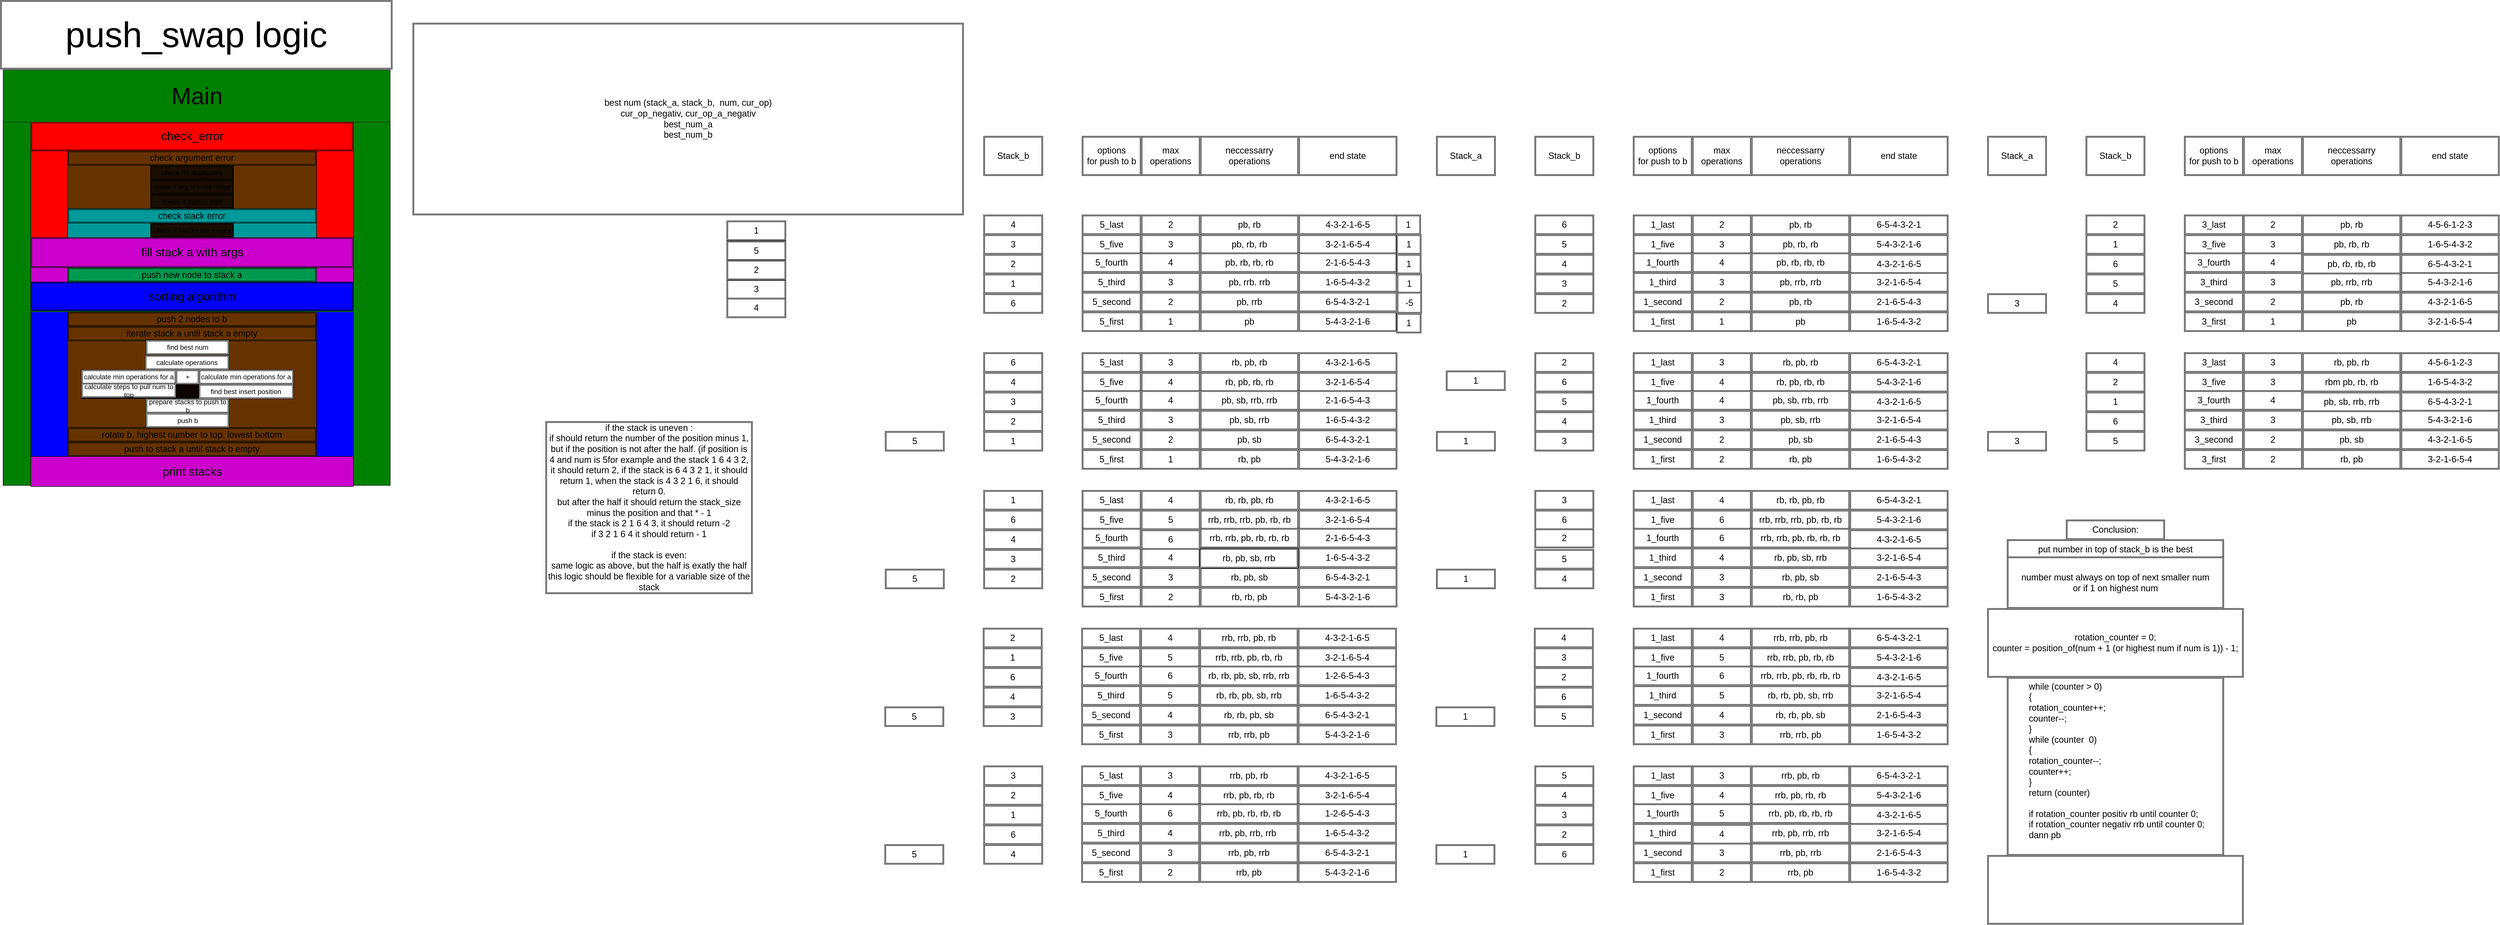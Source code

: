 <mxfile>
    <diagram id="9h2JYtKhRVMtq_xXQFUE" name="Page-1">
        <mxGraphModel dx="2678" dy="832" grid="0" gridSize="10" guides="0" tooltips="1" connect="1" arrows="1" fold="1" page="1" pageScale="1" pageWidth="850" pageHeight="1100" math="0" shadow="0">
            <root>
                <mxCell id="0"/>
                <mxCell id="1" parent="0"/>
                <mxCell id="703" value="" style="shape=partialRectangle;whiteSpace=wrap;html=1;;top=0;fillColor=green;routingCenterX=-0.5;fontSize=14;" parent="1" vertex="1">
                    <mxGeometry x="-1672.635" y="286.574" width="786.635" height="743.222" as="geometry"/>
                </mxCell>
                <mxCell id="693" value="" style="shape=partialRectangle;whiteSpace=wrap;html=1;bottom=1;right=1;left=1;top=0;fillColor=blue;routingCenterX=-0.5;fontSize=14;" parent="1" vertex="1">
                    <mxGeometry x="-1616.447" y="677.28" width="655.529" height="293.764" as="geometry"/>
                </mxCell>
                <mxCell id="691" value="" style="shape=partialRectangle;whiteSpace=wrap;html=1;bottom=1;right=1;left=1;top=0;fillColor=#663300;routingCenterX=-0.5;fontSize=14;" parent="1" vertex="1">
                    <mxGeometry x="-1541.529" y="736.033" width="505.694" height="176.258" as="geometry"/>
                </mxCell>
                <mxCell id="706" value="" style="shape=partialRectangle;whiteSpace=wrap;html=1;bottom=1;right=1;left=1;top=0;fillColor=#0D0600;routingCenterX=-0.5;fontSize=14;" parent="1" vertex="1">
                    <mxGeometry x="-1513" y="802" width="430.69" height="51.26" as="geometry"/>
                </mxCell>
                <mxCell id="697" value="" style="shape=partialRectangle;whiteSpace=wrap;html=1;bottom=1;right=1;left=1;top=0;fillColor=#CC00CC;routingCenterX=-0.5;fontSize=14;" parent="1" vertex="1">
                    <mxGeometry x="-1616.447" y="581.807" width="655.529" height="36.72" as="geometry"/>
                </mxCell>
                <mxCell id="701" value="" style="shape=partialRectangle;whiteSpace=wrap;html=1;bottom=1;right=1;left=1;top=0;fillColor=red;routingCenterX=-0.5;fontSize=14;" parent="1" vertex="1">
                    <mxGeometry x="-1616.447" y="349.734" width="655.529" height="180.665" as="geometry"/>
                </mxCell>
                <mxCell id="700" value="" style="shape=partialRectangle;whiteSpace=wrap;html=1;bottom=1;right=1;left=1;top=0;fillColor=#009999;routingCenterX=-0.5;fontSize=14;" parent="1" vertex="1">
                    <mxGeometry x="-1541.529" y="494.412" width="505.694" height="31.58" as="geometry"/>
                </mxCell>
                <mxCell id="698" value="" style="shape=partialRectangle;whiteSpace=wrap;html=1;bottom=1;right=1;left=1;top=0;fillColor=#663300;routingCenterX=-0.5;fontSize=14;" parent="1" vertex="1">
                    <mxGeometry x="-1541.529" y="379.11" width="505.694" height="88.129" as="geometry"/>
                </mxCell>
                <mxCell id="2" value="&lt;font style=&quot;font-size: 18px;&quot;&gt;Stack_b&lt;/font&gt;" style="shape=ext;double=1;rounded=0;whiteSpace=wrap;html=1;" parent="1" vertex="1">
                    <mxGeometry x="320" y="320" width="120" height="80" as="geometry"/>
                </mxCell>
                <mxCell id="8" value="&lt;font style=&quot;font-size: 18px;&quot;&gt;Stack_a&lt;/font&gt;" style="shape=ext;double=1;rounded=0;whiteSpace=wrap;html=1;" parent="1" vertex="1">
                    <mxGeometry x="120" y="320" width="120" height="80" as="geometry"/>
                </mxCell>
                <mxCell id="10" value="&lt;font style=&quot;font-size: 18px;&quot;&gt;options&lt;br&gt;for push to b&lt;br&gt;&lt;/font&gt;" style="shape=ext;double=1;rounded=0;whiteSpace=wrap;html=1;" parent="1" vertex="1">
                    <mxGeometry x="520" y="320" width="120" height="80" as="geometry"/>
                </mxCell>
                <mxCell id="12" value="&lt;font style=&quot;font-size: 18px;&quot;&gt;max operations&lt;br&gt;&lt;/font&gt;" style="shape=ext;double=1;rounded=0;whiteSpace=wrap;html=1;" parent="1" vertex="1">
                    <mxGeometry x="640" y="320" width="120" height="80" as="geometry"/>
                </mxCell>
                <mxCell id="18" value="&lt;font style=&quot;font-size: 18px;&quot;&gt;neccessarry&lt;br&gt;operations&lt;/font&gt;" style="shape=ext;double=1;rounded=0;whiteSpace=wrap;html=1;" parent="1" vertex="1">
                    <mxGeometry x="760" y="320" width="200" height="80" as="geometry"/>
                </mxCell>
                <mxCell id="20" value="&lt;span style=&quot;font-size: 18px;&quot;&gt;end state&lt;/span&gt;" style="shape=ext;double=1;rounded=0;whiteSpace=wrap;html=1;" parent="1" vertex="1">
                    <mxGeometry x="960" y="320" width="200" height="80" as="geometry"/>
                </mxCell>
                <mxCell id="46" value="4" style="shape=ext;double=1;rounded=0;whiteSpace=wrap;html=1;fontSize=18;" parent="1" vertex="1">
                    <mxGeometry x="320" y="480" width="120" height="40" as="geometry"/>
                </mxCell>
                <mxCell id="47" value="6" style="shape=ext;double=1;rounded=0;whiteSpace=wrap;html=1;fontSize=18;" parent="1" vertex="1">
                    <mxGeometry x="320" y="640" width="120" height="40" as="geometry"/>
                </mxCell>
                <mxCell id="48" value="3" style="shape=ext;double=1;rounded=0;whiteSpace=wrap;html=1;fontSize=18;" parent="1" vertex="1">
                    <mxGeometry x="320" y="520" width="120" height="40" as="geometry"/>
                </mxCell>
                <mxCell id="49" value="2" style="shape=ext;double=1;rounded=0;whiteSpace=wrap;html=1;fontSize=18;" parent="1" vertex="1">
                    <mxGeometry x="320" y="560" width="120" height="40" as="geometry"/>
                </mxCell>
                <mxCell id="50" value="1" style="shape=ext;double=1;rounded=0;whiteSpace=wrap;html=1;fontSize=18;" parent="1" vertex="1">
                    <mxGeometry x="320" y="600" width="120" height="40" as="geometry"/>
                </mxCell>
                <mxCell id="51" value="5" style="shape=ext;double=1;rounded=0;whiteSpace=wrap;html=1;fontSize=18;" parent="1" vertex="1">
                    <mxGeometry x="-202" y="533" width="120" height="40" as="geometry"/>
                </mxCell>
                <mxCell id="52" value="5_last" style="shape=ext;double=1;rounded=0;whiteSpace=wrap;html=1;fontSize=18;" parent="1" vertex="1">
                    <mxGeometry x="520" y="480" width="120" height="40" as="geometry"/>
                </mxCell>
                <mxCell id="53" value="2" style="shape=ext;double=1;rounded=0;whiteSpace=wrap;html=1;fontSize=18;" parent="1" vertex="1">
                    <mxGeometry x="640" y="480" width="120" height="40" as="geometry"/>
                </mxCell>
                <mxCell id="54" value="5_five" style="shape=ext;double=1;rounded=0;whiteSpace=wrap;html=1;fontSize=18;" parent="1" vertex="1">
                    <mxGeometry x="520" y="520" width="120" height="40" as="geometry"/>
                </mxCell>
                <mxCell id="55" value="3" style="shape=ext;double=1;rounded=0;whiteSpace=wrap;html=1;fontSize=18;" parent="1" vertex="1">
                    <mxGeometry x="640" y="520" width="120" height="40" as="geometry"/>
                </mxCell>
                <mxCell id="56" value="5_second" style="shape=ext;double=1;rounded=0;whiteSpace=wrap;html=1;fontSize=18;" parent="1" vertex="1">
                    <mxGeometry x="520" y="637" width="120" height="40" as="geometry"/>
                </mxCell>
                <mxCell id="57" value="2" style="shape=ext;double=1;rounded=0;whiteSpace=wrap;html=1;fontSize=18;" parent="1" vertex="1">
                    <mxGeometry x="640" y="637" width="120" height="40" as="geometry"/>
                </mxCell>
                <mxCell id="58" value="pb, rb" style="shape=ext;double=1;rounded=0;whiteSpace=wrap;html=1;fontSize=18;" parent="1" vertex="1">
                    <mxGeometry x="760" y="480" width="200" height="40" as="geometry"/>
                </mxCell>
                <mxCell id="59" value="4-3-2-1-6-5" style="shape=ext;double=1;rounded=0;whiteSpace=wrap;html=1;fontSize=18;" parent="1" vertex="1">
                    <mxGeometry x="960" y="480" width="200" height="40" as="geometry"/>
                </mxCell>
                <mxCell id="60" value="pb, rb, rb" style="shape=ext;double=1;rounded=0;whiteSpace=wrap;html=1;fontSize=18;" parent="1" vertex="1">
                    <mxGeometry x="760" y="520" width="200" height="40" as="geometry"/>
                </mxCell>
                <mxCell id="61" value="3-2-1-6-5-4" style="shape=ext;double=1;rounded=0;whiteSpace=wrap;html=1;fontSize=18;" parent="1" vertex="1">
                    <mxGeometry x="960" y="520" width="200" height="40" as="geometry"/>
                </mxCell>
                <mxCell id="62" value="pb, rrb" style="shape=ext;double=1;rounded=0;whiteSpace=wrap;html=1;fontSize=18;" parent="1" vertex="1">
                    <mxGeometry x="760" y="637" width="200" height="40" as="geometry"/>
                </mxCell>
                <mxCell id="63" value="6-5-4-3-2-1" style="shape=ext;double=1;rounded=0;whiteSpace=wrap;html=1;fontSize=18;" parent="1" vertex="1">
                    <mxGeometry x="960" y="637" width="200" height="40" as="geometry"/>
                </mxCell>
                <mxCell id="64" value="5_fourth" style="shape=ext;double=1;rounded=0;whiteSpace=wrap;html=1;fontSize=18;" parent="1" vertex="1">
                    <mxGeometry x="520" y="557" width="120" height="40" as="geometry"/>
                </mxCell>
                <mxCell id="65" value="4" style="shape=ext;double=1;rounded=0;whiteSpace=wrap;html=1;fontSize=18;" parent="1" vertex="1">
                    <mxGeometry x="640" y="557" width="120" height="40" as="geometry"/>
                </mxCell>
                <mxCell id="66" value="2-1-6-5-4-3" style="shape=ext;double=1;rounded=0;whiteSpace=wrap;html=1;fontSize=18;" parent="1" vertex="1">
                    <mxGeometry x="960" y="557" width="200" height="40" as="geometry"/>
                </mxCell>
                <mxCell id="67" value="5_first" style="shape=ext;double=1;rounded=0;whiteSpace=wrap;html=1;fontSize=18;" parent="1" vertex="1">
                    <mxGeometry x="520" y="677" width="120" height="40" as="geometry"/>
                </mxCell>
                <mxCell id="68" value="1" style="shape=ext;double=1;rounded=0;whiteSpace=wrap;html=1;fontSize=18;" parent="1" vertex="1">
                    <mxGeometry x="640" y="677" width="120" height="40" as="geometry"/>
                </mxCell>
                <mxCell id="69" value="pb" style="shape=ext;double=1;rounded=0;whiteSpace=wrap;html=1;fontSize=18;" parent="1" vertex="1">
                    <mxGeometry x="760" y="677" width="200" height="40" as="geometry"/>
                </mxCell>
                <mxCell id="70" value="5-4-3-2-1-6" style="shape=ext;double=1;rounded=0;whiteSpace=wrap;html=1;fontSize=18;" parent="1" vertex="1">
                    <mxGeometry x="960" y="677" width="200" height="40" as="geometry"/>
                </mxCell>
                <mxCell id="71" value="5_third" style="shape=ext;double=1;rounded=0;whiteSpace=wrap;html=1;fontSize=18;" parent="1" vertex="1">
                    <mxGeometry x="520" y="597" width="120" height="40" as="geometry"/>
                </mxCell>
                <mxCell id="72" value="3" style="shape=ext;double=1;rounded=0;whiteSpace=wrap;html=1;fontSize=18;" parent="1" vertex="1">
                    <mxGeometry x="640" y="597" width="120" height="40" as="geometry"/>
                </mxCell>
                <mxCell id="73" value="1-6-5-4-3-2" style="shape=ext;double=1;rounded=0;whiteSpace=wrap;html=1;fontSize=18;" parent="1" vertex="1">
                    <mxGeometry x="960" y="597" width="200" height="40" as="geometry"/>
                </mxCell>
                <mxCell id="74" value="pb, rrb. rrb" style="shape=ext;double=1;rounded=0;whiteSpace=wrap;html=1;fontSize=18;" parent="1" vertex="1">
                    <mxGeometry x="760" y="597" width="200" height="40" as="geometry"/>
                </mxCell>
                <mxCell id="75" value="pb, rb, rb, rb" style="shape=ext;double=1;rounded=0;whiteSpace=wrap;html=1;fontSize=18;" parent="1" vertex="1">
                    <mxGeometry x="760" y="557" width="200" height="40" as="geometry"/>
                </mxCell>
                <mxCell id="76" value="6" style="shape=ext;double=1;rounded=0;whiteSpace=wrap;html=1;fontSize=18;" parent="1" vertex="1">
                    <mxGeometry x="320" y="760" width="120" height="40" as="geometry"/>
                </mxCell>
                <mxCell id="77" value="1" style="shape=ext;double=1;rounded=0;whiteSpace=wrap;html=1;fontSize=18;" parent="1" vertex="1">
                    <mxGeometry x="320" y="920" width="120" height="40" as="geometry"/>
                </mxCell>
                <mxCell id="78" value="4" style="shape=ext;double=1;rounded=0;whiteSpace=wrap;html=1;fontSize=18;" parent="1" vertex="1">
                    <mxGeometry x="320" y="800" width="120" height="40" as="geometry"/>
                </mxCell>
                <mxCell id="79" value="3" style="shape=ext;double=1;rounded=0;whiteSpace=wrap;html=1;fontSize=18;" parent="1" vertex="1">
                    <mxGeometry x="320" y="840" width="120" height="40" as="geometry"/>
                </mxCell>
                <mxCell id="80" value="2" style="shape=ext;double=1;rounded=0;whiteSpace=wrap;html=1;fontSize=18;" parent="1" vertex="1">
                    <mxGeometry x="320" y="880" width="120" height="40" as="geometry"/>
                </mxCell>
                <mxCell id="81" value="5" style="shape=ext;double=1;rounded=0;whiteSpace=wrap;html=1;fontSize=18;" parent="1" vertex="1">
                    <mxGeometry x="120" y="920" width="120" height="40" as="geometry"/>
                </mxCell>
                <mxCell id="82" value="5_last" style="shape=ext;double=1;rounded=0;whiteSpace=wrap;html=1;fontSize=18;" parent="1" vertex="1">
                    <mxGeometry x="520" y="760" width="120" height="40" as="geometry"/>
                </mxCell>
                <mxCell id="83" value="3" style="shape=ext;double=1;rounded=0;whiteSpace=wrap;html=1;fontSize=18;" parent="1" vertex="1">
                    <mxGeometry x="640" y="760" width="120" height="40" as="geometry"/>
                </mxCell>
                <mxCell id="84" value="5_five" style="shape=ext;double=1;rounded=0;whiteSpace=wrap;html=1;fontSize=18;" parent="1" vertex="1">
                    <mxGeometry x="520" y="800" width="120" height="40" as="geometry"/>
                </mxCell>
                <mxCell id="85" value="4" style="shape=ext;double=1;rounded=0;whiteSpace=wrap;html=1;fontSize=18;" parent="1" vertex="1">
                    <mxGeometry x="640" y="800" width="120" height="40" as="geometry"/>
                </mxCell>
                <mxCell id="86" value="5_second" style="shape=ext;double=1;rounded=0;whiteSpace=wrap;html=1;fontSize=18;" parent="1" vertex="1">
                    <mxGeometry x="520" y="917" width="120" height="40" as="geometry"/>
                </mxCell>
                <mxCell id="87" value="2" style="shape=ext;double=1;rounded=0;whiteSpace=wrap;html=1;fontSize=18;" parent="1" vertex="1">
                    <mxGeometry x="640" y="917" width="120" height="40" as="geometry"/>
                </mxCell>
                <mxCell id="88" value="rb, pb, rb" style="shape=ext;double=1;rounded=0;whiteSpace=wrap;html=1;fontSize=18;" parent="1" vertex="1">
                    <mxGeometry x="760" y="760" width="200" height="40" as="geometry"/>
                </mxCell>
                <mxCell id="89" value="4-3-2-1-6-5" style="shape=ext;double=1;rounded=0;whiteSpace=wrap;html=1;fontSize=18;" parent="1" vertex="1">
                    <mxGeometry x="960" y="760" width="200" height="40" as="geometry"/>
                </mxCell>
                <mxCell id="90" value="rb, pb, rb, rb" style="shape=ext;double=1;rounded=0;whiteSpace=wrap;html=1;fontSize=18;" parent="1" vertex="1">
                    <mxGeometry x="760" y="800" width="200" height="40" as="geometry"/>
                </mxCell>
                <mxCell id="91" value="3-2-1-6-5-4" style="shape=ext;double=1;rounded=0;whiteSpace=wrap;html=1;fontSize=18;" parent="1" vertex="1">
                    <mxGeometry x="960" y="800" width="200" height="40" as="geometry"/>
                </mxCell>
                <mxCell id="92" value="pb, sb" style="shape=ext;double=1;rounded=0;whiteSpace=wrap;html=1;fontSize=18;" parent="1" vertex="1">
                    <mxGeometry x="760" y="917" width="200" height="40" as="geometry"/>
                </mxCell>
                <mxCell id="93" value="6-5-4-3-2-1" style="shape=ext;double=1;rounded=0;whiteSpace=wrap;html=1;fontSize=18;" parent="1" vertex="1">
                    <mxGeometry x="960" y="917" width="200" height="40" as="geometry"/>
                </mxCell>
                <mxCell id="94" value="5_fourth" style="shape=ext;double=1;rounded=0;whiteSpace=wrap;html=1;fontSize=18;" parent="1" vertex="1">
                    <mxGeometry x="520" y="837" width="120" height="40" as="geometry"/>
                </mxCell>
                <mxCell id="95" value="4" style="shape=ext;double=1;rounded=0;whiteSpace=wrap;html=1;fontSize=18;" parent="1" vertex="1">
                    <mxGeometry x="640" y="837" width="120" height="40" as="geometry"/>
                </mxCell>
                <mxCell id="96" value="2-1-6-5-4-3" style="shape=ext;double=1;rounded=0;whiteSpace=wrap;html=1;fontSize=18;" parent="1" vertex="1">
                    <mxGeometry x="960" y="837" width="200" height="40" as="geometry"/>
                </mxCell>
                <mxCell id="97" value="5_first" style="shape=ext;double=1;rounded=0;whiteSpace=wrap;html=1;fontSize=18;" parent="1" vertex="1">
                    <mxGeometry x="520" y="957" width="120" height="40" as="geometry"/>
                </mxCell>
                <mxCell id="98" value="1" style="shape=ext;double=1;rounded=0;whiteSpace=wrap;html=1;fontSize=18;" parent="1" vertex="1">
                    <mxGeometry x="640" y="957" width="120" height="40" as="geometry"/>
                </mxCell>
                <mxCell id="99" value="rb, pb" style="shape=ext;double=1;rounded=0;whiteSpace=wrap;html=1;fontSize=18;" parent="1" vertex="1">
                    <mxGeometry x="760" y="957" width="200" height="40" as="geometry"/>
                </mxCell>
                <mxCell id="100" value="5-4-3-2-1-6" style="shape=ext;double=1;rounded=0;whiteSpace=wrap;html=1;fontSize=18;" parent="1" vertex="1">
                    <mxGeometry x="960" y="957" width="200" height="40" as="geometry"/>
                </mxCell>
                <mxCell id="101" value="5_third" style="shape=ext;double=1;rounded=0;whiteSpace=wrap;html=1;fontSize=18;" parent="1" vertex="1">
                    <mxGeometry x="520" y="877" width="120" height="40" as="geometry"/>
                </mxCell>
                <mxCell id="102" value="3" style="shape=ext;double=1;rounded=0;whiteSpace=wrap;html=1;fontSize=18;" parent="1" vertex="1">
                    <mxGeometry x="640" y="877" width="120" height="40" as="geometry"/>
                </mxCell>
                <mxCell id="103" value="1-6-5-4-3-2" style="shape=ext;double=1;rounded=0;whiteSpace=wrap;html=1;fontSize=18;" parent="1" vertex="1">
                    <mxGeometry x="960" y="877" width="200" height="40" as="geometry"/>
                </mxCell>
                <mxCell id="104" value="pb, sb, rrb" style="shape=ext;double=1;rounded=0;whiteSpace=wrap;html=1;fontSize=18;" parent="1" vertex="1">
                    <mxGeometry x="760" y="877" width="200" height="40" as="geometry"/>
                </mxCell>
                <mxCell id="105" value="pb, sb, rrb, rrb" style="shape=ext;double=1;rounded=0;whiteSpace=wrap;html=1;fontSize=18;" parent="1" vertex="1">
                    <mxGeometry x="760" y="837" width="200" height="40" as="geometry"/>
                </mxCell>
                <mxCell id="137" value="1" style="shape=ext;double=1;rounded=0;whiteSpace=wrap;html=1;fontSize=18;" parent="1" vertex="1">
                    <mxGeometry x="320" y="1040" width="120" height="40" as="geometry"/>
                </mxCell>
                <mxCell id="138" value="2" style="shape=ext;double=1;rounded=0;whiteSpace=wrap;html=1;fontSize=18;" parent="1" vertex="1">
                    <mxGeometry x="320" y="1200" width="120" height="40" as="geometry"/>
                </mxCell>
                <mxCell id="139" value="6" style="shape=ext;double=1;rounded=0;whiteSpace=wrap;html=1;fontSize=18;" parent="1" vertex="1">
                    <mxGeometry x="320" y="1080" width="120" height="40" as="geometry"/>
                </mxCell>
                <mxCell id="140" value="4" style="shape=ext;double=1;rounded=0;whiteSpace=wrap;html=1;fontSize=18;" parent="1" vertex="1">
                    <mxGeometry x="320" y="1120" width="120" height="40" as="geometry"/>
                </mxCell>
                <mxCell id="141" value="3" style="shape=ext;double=1;rounded=0;whiteSpace=wrap;html=1;fontSize=18;" parent="1" vertex="1">
                    <mxGeometry x="320" y="1160" width="120" height="40" as="geometry"/>
                </mxCell>
                <mxCell id="142" value="5" style="shape=ext;double=1;rounded=0;whiteSpace=wrap;html=1;fontSize=18;" parent="1" vertex="1">
                    <mxGeometry x="120" y="1200" width="120" height="40" as="geometry"/>
                </mxCell>
                <mxCell id="143" value="5_last" style="shape=ext;double=1;rounded=0;whiteSpace=wrap;html=1;fontSize=18;" parent="1" vertex="1">
                    <mxGeometry x="520" y="1040" width="120" height="40" as="geometry"/>
                </mxCell>
                <mxCell id="144" value="4" style="shape=ext;double=1;rounded=0;whiteSpace=wrap;html=1;fontSize=18;" parent="1" vertex="1">
                    <mxGeometry x="640" y="1040" width="120" height="40" as="geometry"/>
                </mxCell>
                <mxCell id="145" value="5_five" style="shape=ext;double=1;rounded=0;whiteSpace=wrap;html=1;fontSize=18;" parent="1" vertex="1">
                    <mxGeometry x="520" y="1080" width="120" height="40" as="geometry"/>
                </mxCell>
                <mxCell id="146" value="5" style="shape=ext;double=1;rounded=0;whiteSpace=wrap;html=1;fontSize=18;" parent="1" vertex="1">
                    <mxGeometry x="640" y="1080" width="120" height="40" as="geometry"/>
                </mxCell>
                <mxCell id="147" value="5_second" style="shape=ext;double=1;rounded=0;whiteSpace=wrap;html=1;fontSize=18;" parent="1" vertex="1">
                    <mxGeometry x="520" y="1197" width="120" height="40" as="geometry"/>
                </mxCell>
                <mxCell id="148" value="3" style="shape=ext;double=1;rounded=0;whiteSpace=wrap;html=1;fontSize=18;" parent="1" vertex="1">
                    <mxGeometry x="640" y="1197" width="120" height="40" as="geometry"/>
                </mxCell>
                <mxCell id="149" value="rb, rb, pb, rb" style="shape=ext;double=1;rounded=0;whiteSpace=wrap;html=1;fontSize=18;" parent="1" vertex="1">
                    <mxGeometry x="760" y="1040" width="200" height="40" as="geometry"/>
                </mxCell>
                <mxCell id="150" value="4-3-2-1-6-5" style="shape=ext;double=1;rounded=0;whiteSpace=wrap;html=1;fontSize=18;" parent="1" vertex="1">
                    <mxGeometry x="960" y="1040" width="200" height="40" as="geometry"/>
                </mxCell>
                <mxCell id="151" value="rrb, rrb, rrb, pb, rb, rb" style="shape=ext;double=1;rounded=0;whiteSpace=wrap;html=1;fontSize=18;" parent="1" vertex="1">
                    <mxGeometry x="760" y="1080" width="200" height="40" as="geometry"/>
                </mxCell>
                <mxCell id="152" value="3-2-1-6-5-4" style="shape=ext;double=1;rounded=0;whiteSpace=wrap;html=1;fontSize=18;" parent="1" vertex="1">
                    <mxGeometry x="960" y="1080" width="200" height="40" as="geometry"/>
                </mxCell>
                <mxCell id="153" value="rb, pb, sb" style="shape=ext;double=1;rounded=0;whiteSpace=wrap;html=1;fontSize=18;" parent="1" vertex="1">
                    <mxGeometry x="760" y="1197" width="200" height="40" as="geometry"/>
                </mxCell>
                <mxCell id="154" value="6-5-4-3-2-1" style="shape=ext;double=1;rounded=0;whiteSpace=wrap;html=1;fontSize=18;" parent="1" vertex="1">
                    <mxGeometry x="960" y="1197" width="200" height="40" as="geometry"/>
                </mxCell>
                <mxCell id="155" value="5_fourth" style="shape=ext;double=1;rounded=0;whiteSpace=wrap;html=1;fontSize=18;" parent="1" vertex="1">
                    <mxGeometry x="520" y="1117" width="120" height="40" as="geometry"/>
                </mxCell>
                <mxCell id="156" value="2-1-6-5-4-3" style="shape=ext;double=1;rounded=0;whiteSpace=wrap;html=1;fontSize=18;" parent="1" vertex="1">
                    <mxGeometry x="960" y="1117" width="200" height="40" as="geometry"/>
                </mxCell>
                <mxCell id="157" value="5_first" style="shape=ext;double=1;rounded=0;whiteSpace=wrap;html=1;fontSize=18;" parent="1" vertex="1">
                    <mxGeometry x="520" y="1237" width="120" height="40" as="geometry"/>
                </mxCell>
                <mxCell id="158" value="2" style="shape=ext;double=1;rounded=0;whiteSpace=wrap;html=1;fontSize=18;" parent="1" vertex="1">
                    <mxGeometry x="640" y="1237" width="120" height="40" as="geometry"/>
                </mxCell>
                <mxCell id="159" value="rb, rb, pb" style="shape=ext;double=1;rounded=0;whiteSpace=wrap;html=1;fontSize=18;" parent="1" vertex="1">
                    <mxGeometry x="760" y="1237" width="200" height="40" as="geometry"/>
                </mxCell>
                <mxCell id="160" value="5-4-3-2-1-6" style="shape=ext;double=1;rounded=0;whiteSpace=wrap;html=1;fontSize=18;" parent="1" vertex="1">
                    <mxGeometry x="960" y="1237" width="200" height="40" as="geometry"/>
                </mxCell>
                <mxCell id="161" value="5_third" style="shape=ext;double=1;rounded=0;whiteSpace=wrap;html=1;fontSize=18;" parent="1" vertex="1">
                    <mxGeometry x="520" y="1157" width="120" height="40" as="geometry"/>
                </mxCell>
                <mxCell id="162" value="4" style="shape=ext;double=1;rounded=0;whiteSpace=wrap;html=1;fontSize=18;" parent="1" vertex="1">
                    <mxGeometry x="640" y="1157" width="120" height="40" as="geometry"/>
                </mxCell>
                <mxCell id="163" value="1-6-5-4-3-2" style="shape=ext;double=1;rounded=0;whiteSpace=wrap;html=1;fontSize=18;" parent="1" vertex="1">
                    <mxGeometry x="960" y="1157" width="200" height="40" as="geometry"/>
                </mxCell>
                <mxCell id="164" value="rb, pb, sb, rrb" style="shape=ext;double=1;rounded=0;whiteSpace=wrap;html=1;fontSize=18;" parent="1" vertex="1">
                    <mxGeometry x="759" y="1158" width="200" height="40" as="geometry"/>
                </mxCell>
                <mxCell id="165" value="rrb, rrb, pb, rb, rb, rb" style="shape=ext;double=1;rounded=0;whiteSpace=wrap;html=1;fontSize=18;" parent="1" vertex="1">
                    <mxGeometry x="760" y="1117" width="200" height="40" as="geometry"/>
                </mxCell>
                <mxCell id="166" value="6" style="shape=ext;double=1;rounded=0;whiteSpace=wrap;html=1;fontSize=18;" parent="1" vertex="1">
                    <mxGeometry x="640" y="1120" width="120" height="40" as="geometry"/>
                </mxCell>
                <mxCell id="197" value="1" style="shape=ext;double=1;rounded=0;whiteSpace=wrap;html=1;fontSize=18;" parent="1" vertex="1">
                    <mxGeometry x="319" y="1360" width="120" height="40" as="geometry"/>
                </mxCell>
                <mxCell id="198" value="2" style="shape=ext;double=1;rounded=0;whiteSpace=wrap;html=1;fontSize=18;" parent="1" vertex="1">
                    <mxGeometry x="319" y="1320" width="120" height="40" as="geometry"/>
                </mxCell>
                <mxCell id="199" value="6" style="shape=ext;double=1;rounded=0;whiteSpace=wrap;html=1;fontSize=18;" parent="1" vertex="1">
                    <mxGeometry x="319" y="1400" width="120" height="40" as="geometry"/>
                </mxCell>
                <mxCell id="200" value="4" style="shape=ext;double=1;rounded=0;whiteSpace=wrap;html=1;fontSize=18;" parent="1" vertex="1">
                    <mxGeometry x="319" y="1440" width="120" height="40" as="geometry"/>
                </mxCell>
                <mxCell id="201" value="3" style="shape=ext;double=1;rounded=0;whiteSpace=wrap;html=1;fontSize=18;" parent="1" vertex="1">
                    <mxGeometry x="319" y="1480" width="120" height="40" as="geometry"/>
                </mxCell>
                <mxCell id="202" value="5" style="shape=ext;double=1;rounded=0;whiteSpace=wrap;html=1;fontSize=18;" parent="1" vertex="1">
                    <mxGeometry x="119" y="1480" width="120" height="40" as="geometry"/>
                </mxCell>
                <mxCell id="203" value="5_last" style="shape=ext;double=1;rounded=0;whiteSpace=wrap;html=1;fontSize=18;" parent="1" vertex="1">
                    <mxGeometry x="519" y="1320" width="120" height="40" as="geometry"/>
                </mxCell>
                <mxCell id="204" value="4" style="shape=ext;double=1;rounded=0;whiteSpace=wrap;html=1;fontSize=18;" parent="1" vertex="1">
                    <mxGeometry x="639" y="1320" width="120" height="40" as="geometry"/>
                </mxCell>
                <mxCell id="205" value="5_five" style="shape=ext;double=1;rounded=0;whiteSpace=wrap;html=1;fontSize=18;" parent="1" vertex="1">
                    <mxGeometry x="519" y="1360" width="120" height="40" as="geometry"/>
                </mxCell>
                <mxCell id="206" value="5" style="shape=ext;double=1;rounded=0;whiteSpace=wrap;html=1;fontSize=18;" parent="1" vertex="1">
                    <mxGeometry x="639" y="1360" width="120" height="40" as="geometry"/>
                </mxCell>
                <mxCell id="207" value="5_second" style="shape=ext;double=1;rounded=0;whiteSpace=wrap;html=1;fontSize=18;" parent="1" vertex="1">
                    <mxGeometry x="519" y="1477" width="120" height="40" as="geometry"/>
                </mxCell>
                <mxCell id="208" value="4" style="shape=ext;double=1;rounded=0;whiteSpace=wrap;html=1;fontSize=18;" parent="1" vertex="1">
                    <mxGeometry x="639" y="1477" width="120" height="40" as="geometry"/>
                </mxCell>
                <mxCell id="209" value="rrb, rrb, pb, rb" style="shape=ext;double=1;rounded=0;whiteSpace=wrap;html=1;fontSize=18;" parent="1" vertex="1">
                    <mxGeometry x="759" y="1320" width="200" height="40" as="geometry"/>
                </mxCell>
                <mxCell id="210" value="4-3-2-1-6-5" style="shape=ext;double=1;rounded=0;whiteSpace=wrap;html=1;fontSize=18;" parent="1" vertex="1">
                    <mxGeometry x="959" y="1320" width="200" height="40" as="geometry"/>
                </mxCell>
                <mxCell id="211" value="rrb, rrb, pb, rb, rb" style="shape=ext;double=1;rounded=0;whiteSpace=wrap;html=1;fontSize=18;" parent="1" vertex="1">
                    <mxGeometry x="759" y="1360" width="200" height="40" as="geometry"/>
                </mxCell>
                <mxCell id="212" value="3-2-1-6-5-4" style="shape=ext;double=1;rounded=0;whiteSpace=wrap;html=1;fontSize=18;" parent="1" vertex="1">
                    <mxGeometry x="959" y="1360" width="200" height="40" as="geometry"/>
                </mxCell>
                <mxCell id="213" value="rb, rb, pb, sb" style="shape=ext;double=1;rounded=0;whiteSpace=wrap;html=1;fontSize=18;" parent="1" vertex="1">
                    <mxGeometry x="759" y="1477" width="200" height="40" as="geometry"/>
                </mxCell>
                <mxCell id="214" value="6-5-4-3-2-1" style="shape=ext;double=1;rounded=0;whiteSpace=wrap;html=1;fontSize=18;" parent="1" vertex="1">
                    <mxGeometry x="959" y="1477" width="200" height="40" as="geometry"/>
                </mxCell>
                <mxCell id="215" value="5_fourth" style="shape=ext;double=1;rounded=0;whiteSpace=wrap;html=1;fontSize=18;" parent="1" vertex="1">
                    <mxGeometry x="519" y="1397" width="120" height="40" as="geometry"/>
                </mxCell>
                <mxCell id="216" value="6" style="shape=ext;double=1;rounded=0;whiteSpace=wrap;html=1;fontSize=18;" parent="1" vertex="1">
                    <mxGeometry x="639" y="1397" width="120" height="40" as="geometry"/>
                </mxCell>
                <mxCell id="217" value="1-2-6-5-4-3" style="shape=ext;double=1;rounded=0;whiteSpace=wrap;html=1;fontSize=18;" parent="1" vertex="1">
                    <mxGeometry x="959" y="1397" width="200" height="40" as="geometry"/>
                </mxCell>
                <mxCell id="218" value="5_first" style="shape=ext;double=1;rounded=0;whiteSpace=wrap;html=1;fontSize=18;" parent="1" vertex="1">
                    <mxGeometry x="519" y="1517" width="120" height="40" as="geometry"/>
                </mxCell>
                <mxCell id="219" value="3" style="shape=ext;double=1;rounded=0;whiteSpace=wrap;html=1;fontSize=18;" parent="1" vertex="1">
                    <mxGeometry x="639" y="1517" width="120" height="40" as="geometry"/>
                </mxCell>
                <mxCell id="220" value="rrb, rrb, pb" style="shape=ext;double=1;rounded=0;whiteSpace=wrap;html=1;fontSize=18;" parent="1" vertex="1">
                    <mxGeometry x="759" y="1517" width="200" height="40" as="geometry"/>
                </mxCell>
                <mxCell id="221" value="5-4-3-2-1-6" style="shape=ext;double=1;rounded=0;whiteSpace=wrap;html=1;fontSize=18;" parent="1" vertex="1">
                    <mxGeometry x="959" y="1517" width="200" height="40" as="geometry"/>
                </mxCell>
                <mxCell id="222" value="5_third" style="shape=ext;double=1;rounded=0;whiteSpace=wrap;html=1;fontSize=18;" parent="1" vertex="1">
                    <mxGeometry x="519" y="1437" width="120" height="40" as="geometry"/>
                </mxCell>
                <mxCell id="223" value="5" style="shape=ext;double=1;rounded=0;whiteSpace=wrap;html=1;fontSize=18;" parent="1" vertex="1">
                    <mxGeometry x="639" y="1437" width="120" height="40" as="geometry"/>
                </mxCell>
                <mxCell id="224" value="1-6-5-4-3-2" style="shape=ext;double=1;rounded=0;whiteSpace=wrap;html=1;fontSize=18;" parent="1" vertex="1">
                    <mxGeometry x="959" y="1437" width="200" height="40" as="geometry"/>
                </mxCell>
                <mxCell id="225" value="rb, rb, pb, sb, rrb" style="shape=ext;double=1;rounded=0;whiteSpace=wrap;html=1;fontSize=18;" parent="1" vertex="1">
                    <mxGeometry x="759" y="1437" width="200" height="40" as="geometry"/>
                </mxCell>
                <mxCell id="226" value="rb, rb, pb, sb, rrb, rrb" style="shape=ext;double=1;rounded=0;whiteSpace=wrap;html=1;fontSize=18;" parent="1" vertex="1">
                    <mxGeometry x="759" y="1397" width="200" height="40" as="geometry"/>
                </mxCell>
                <mxCell id="227" value="4" style="shape=ext;double=1;rounded=0;whiteSpace=wrap;html=1;fontSize=18;" parent="1" vertex="1">
                    <mxGeometry x="320" y="1760" width="120" height="40" as="geometry"/>
                </mxCell>
                <mxCell id="228" value="6" style="shape=ext;double=1;rounded=0;whiteSpace=wrap;html=1;fontSize=18;" parent="1" vertex="1">
                    <mxGeometry x="320" y="1720" width="120" height="40" as="geometry"/>
                </mxCell>
                <mxCell id="229" value="3" style="shape=ext;double=1;rounded=0;whiteSpace=wrap;html=1;fontSize=18;" parent="1" vertex="1">
                    <mxGeometry x="320" y="1600" width="120" height="40" as="geometry"/>
                </mxCell>
                <mxCell id="230" value="2" style="shape=ext;double=1;rounded=0;whiteSpace=wrap;html=1;fontSize=18;" parent="1" vertex="1">
                    <mxGeometry x="320" y="1640" width="120" height="40" as="geometry"/>
                </mxCell>
                <mxCell id="231" value="1" style="shape=ext;double=1;rounded=0;whiteSpace=wrap;html=1;fontSize=18;" parent="1" vertex="1">
                    <mxGeometry x="320" y="1680" width="120" height="40" as="geometry"/>
                </mxCell>
                <mxCell id="232" value="5" style="shape=ext;double=1;rounded=0;whiteSpace=wrap;html=1;fontSize=18;" parent="1" vertex="1">
                    <mxGeometry x="119" y="1760" width="120" height="40" as="geometry"/>
                </mxCell>
                <mxCell id="233" value="5_last" style="shape=ext;double=1;rounded=0;whiteSpace=wrap;html=1;fontSize=18;" parent="1" vertex="1">
                    <mxGeometry x="519" y="1600" width="120" height="40" as="geometry"/>
                </mxCell>
                <mxCell id="234" value="3" style="shape=ext;double=1;rounded=0;whiteSpace=wrap;html=1;fontSize=18;" parent="1" vertex="1">
                    <mxGeometry x="639" y="1600" width="120" height="40" as="geometry"/>
                </mxCell>
                <mxCell id="235" value="5_five" style="shape=ext;double=1;rounded=0;whiteSpace=wrap;html=1;fontSize=18;" parent="1" vertex="1">
                    <mxGeometry x="519" y="1640" width="120" height="40" as="geometry"/>
                </mxCell>
                <mxCell id="236" value="4" style="shape=ext;double=1;rounded=0;whiteSpace=wrap;html=1;fontSize=18;" parent="1" vertex="1">
                    <mxGeometry x="639" y="1640" width="120" height="40" as="geometry"/>
                </mxCell>
                <mxCell id="237" value="5_second" style="shape=ext;double=1;rounded=0;whiteSpace=wrap;html=1;fontSize=18;" parent="1" vertex="1">
                    <mxGeometry x="519" y="1757" width="120" height="40" as="geometry"/>
                </mxCell>
                <mxCell id="238" value="3" style="shape=ext;double=1;rounded=0;whiteSpace=wrap;html=1;fontSize=18;" parent="1" vertex="1">
                    <mxGeometry x="639" y="1757" width="120" height="40" as="geometry"/>
                </mxCell>
                <mxCell id="239" value="rrb, pb, rb" style="shape=ext;double=1;rounded=0;whiteSpace=wrap;html=1;fontSize=18;" parent="1" vertex="1">
                    <mxGeometry x="759" y="1600" width="200" height="40" as="geometry"/>
                </mxCell>
                <mxCell id="240" value="4-3-2-1-6-5" style="shape=ext;double=1;rounded=0;whiteSpace=wrap;html=1;fontSize=18;" parent="1" vertex="1">
                    <mxGeometry x="959" y="1600" width="200" height="40" as="geometry"/>
                </mxCell>
                <mxCell id="241" value="rrb, pb, rb, rb" style="shape=ext;double=1;rounded=0;whiteSpace=wrap;html=1;fontSize=18;" parent="1" vertex="1">
                    <mxGeometry x="759" y="1640" width="200" height="40" as="geometry"/>
                </mxCell>
                <mxCell id="242" value="3-2-1-6-5-4" style="shape=ext;double=1;rounded=0;whiteSpace=wrap;html=1;fontSize=18;" parent="1" vertex="1">
                    <mxGeometry x="959" y="1640" width="200" height="40" as="geometry"/>
                </mxCell>
                <mxCell id="243" value="rrb, pb, rrb" style="shape=ext;double=1;rounded=0;whiteSpace=wrap;html=1;fontSize=18;" parent="1" vertex="1">
                    <mxGeometry x="759" y="1757" width="200" height="40" as="geometry"/>
                </mxCell>
                <mxCell id="244" value="6-5-4-3-2-1" style="shape=ext;double=1;rounded=0;whiteSpace=wrap;html=1;fontSize=18;" parent="1" vertex="1">
                    <mxGeometry x="959" y="1757" width="200" height="40" as="geometry"/>
                </mxCell>
                <mxCell id="245" value="5_fourth" style="shape=ext;double=1;rounded=0;whiteSpace=wrap;html=1;fontSize=18;" parent="1" vertex="1">
                    <mxGeometry x="519" y="1677" width="120" height="40" as="geometry"/>
                </mxCell>
                <mxCell id="246" value="6" style="shape=ext;double=1;rounded=0;whiteSpace=wrap;html=1;fontSize=18;" parent="1" vertex="1">
                    <mxGeometry x="639" y="1677" width="120" height="40" as="geometry"/>
                </mxCell>
                <mxCell id="247" value="1-2-6-5-4-3" style="shape=ext;double=1;rounded=0;whiteSpace=wrap;html=1;fontSize=18;" parent="1" vertex="1">
                    <mxGeometry x="959" y="1677" width="200" height="40" as="geometry"/>
                </mxCell>
                <mxCell id="248" value="5_first" style="shape=ext;double=1;rounded=0;whiteSpace=wrap;html=1;fontSize=18;" parent="1" vertex="1">
                    <mxGeometry x="519" y="1797" width="120" height="40" as="geometry"/>
                </mxCell>
                <mxCell id="249" value="2" style="shape=ext;double=1;rounded=0;whiteSpace=wrap;html=1;fontSize=18;" parent="1" vertex="1">
                    <mxGeometry x="639" y="1797" width="120" height="40" as="geometry"/>
                </mxCell>
                <mxCell id="250" value="rrb, pb" style="shape=ext;double=1;rounded=0;whiteSpace=wrap;html=1;fontSize=18;" parent="1" vertex="1">
                    <mxGeometry x="759" y="1797" width="200" height="40" as="geometry"/>
                </mxCell>
                <mxCell id="251" value="5-4-3-2-1-6" style="shape=ext;double=1;rounded=0;whiteSpace=wrap;html=1;fontSize=18;" parent="1" vertex="1">
                    <mxGeometry x="959" y="1797" width="200" height="40" as="geometry"/>
                </mxCell>
                <mxCell id="252" value="5_third" style="shape=ext;double=1;rounded=0;whiteSpace=wrap;html=1;fontSize=18;" parent="1" vertex="1">
                    <mxGeometry x="519" y="1717" width="120" height="40" as="geometry"/>
                </mxCell>
                <mxCell id="253" value="4" style="shape=ext;double=1;rounded=0;whiteSpace=wrap;html=1;fontSize=18;" parent="1" vertex="1">
                    <mxGeometry x="639" y="1717" width="120" height="40" as="geometry"/>
                </mxCell>
                <mxCell id="254" value="1-6-5-4-3-2" style="shape=ext;double=1;rounded=0;whiteSpace=wrap;html=1;fontSize=18;" parent="1" vertex="1">
                    <mxGeometry x="959" y="1717" width="200" height="40" as="geometry"/>
                </mxCell>
                <mxCell id="255" value="rrb, pb, rrb, rrb&amp;nbsp;" style="shape=ext;double=1;rounded=0;whiteSpace=wrap;html=1;fontSize=18;" parent="1" vertex="1">
                    <mxGeometry x="759" y="1717" width="200" height="40" as="geometry"/>
                </mxCell>
                <mxCell id="256" value="rrb, pb, rb, rb, rb" style="shape=ext;double=1;rounded=0;whiteSpace=wrap;html=1;fontSize=18;" parent="1" vertex="1">
                    <mxGeometry x="759" y="1677" width="200" height="40" as="geometry"/>
                </mxCell>
                <mxCell id="257" value="&lt;font style=&quot;font-size: 18px;&quot;&gt;Stack_b&lt;/font&gt;" style="shape=ext;double=1;rounded=0;whiteSpace=wrap;html=1;" parent="1" vertex="1">
                    <mxGeometry x="1440" y="320" width="120" height="80" as="geometry"/>
                </mxCell>
                <mxCell id="258" value="&lt;font style=&quot;font-size: 18px;&quot;&gt;Stack_a&lt;/font&gt;" style="shape=ext;double=1;rounded=0;whiteSpace=wrap;html=1;" parent="1" vertex="1">
                    <mxGeometry x="1240" y="320" width="120" height="80" as="geometry"/>
                </mxCell>
                <mxCell id="259" value="&lt;font style=&quot;font-size: 18px;&quot;&gt;options&lt;br&gt;for push to b&lt;br&gt;&lt;/font&gt;" style="shape=ext;double=1;rounded=0;whiteSpace=wrap;html=1;" parent="1" vertex="1">
                    <mxGeometry x="1640" y="320" width="120" height="80" as="geometry"/>
                </mxCell>
                <mxCell id="260" value="&lt;font style=&quot;font-size: 18px;&quot;&gt;max operations&lt;br&gt;&lt;/font&gt;" style="shape=ext;double=1;rounded=0;whiteSpace=wrap;html=1;" parent="1" vertex="1">
                    <mxGeometry x="1760" y="320" width="120" height="80" as="geometry"/>
                </mxCell>
                <mxCell id="261" value="&lt;font style=&quot;font-size: 18px;&quot;&gt;neccessarry&lt;br&gt;operations&lt;/font&gt;" style="shape=ext;double=1;rounded=0;whiteSpace=wrap;html=1;" parent="1" vertex="1">
                    <mxGeometry x="1880" y="320" width="200" height="80" as="geometry"/>
                </mxCell>
                <mxCell id="262" value="&lt;span style=&quot;font-size: 18px;&quot;&gt;end state&lt;/span&gt;" style="shape=ext;double=1;rounded=0;whiteSpace=wrap;html=1;" parent="1" vertex="1">
                    <mxGeometry x="2080" y="320" width="200" height="80" as="geometry"/>
                </mxCell>
                <mxCell id="263" value="6" style="shape=ext;double=1;rounded=0;whiteSpace=wrap;html=1;fontSize=18;" parent="1" vertex="1">
                    <mxGeometry x="1440" y="480" width="120" height="40" as="geometry"/>
                </mxCell>
                <mxCell id="264" value="2" style="shape=ext;double=1;rounded=0;whiteSpace=wrap;html=1;fontSize=18;" parent="1" vertex="1">
                    <mxGeometry x="1440" y="640" width="120" height="40" as="geometry"/>
                </mxCell>
                <mxCell id="265" value="5" style="shape=ext;double=1;rounded=0;whiteSpace=wrap;html=1;fontSize=18;" parent="1" vertex="1">
                    <mxGeometry x="1440" y="520" width="120" height="40" as="geometry"/>
                </mxCell>
                <mxCell id="266" value="4" style="shape=ext;double=1;rounded=0;whiteSpace=wrap;html=1;fontSize=18;" parent="1" vertex="1">
                    <mxGeometry x="1440" y="560" width="120" height="40" as="geometry"/>
                </mxCell>
                <mxCell id="267" value="3" style="shape=ext;double=1;rounded=0;whiteSpace=wrap;html=1;fontSize=18;" parent="1" vertex="1">
                    <mxGeometry x="1440" y="600" width="120" height="40" as="geometry"/>
                </mxCell>
                <mxCell id="268" value="1" style="shape=ext;double=1;rounded=0;whiteSpace=wrap;html=1;fontSize=18;" parent="1" vertex="1">
                    <mxGeometry x="1260" y="797" width="120" height="40" as="geometry"/>
                </mxCell>
                <mxCell id="269" value="1_last" style="shape=ext;double=1;rounded=0;whiteSpace=wrap;html=1;fontSize=18;" parent="1" vertex="1">
                    <mxGeometry x="1640" y="480" width="120" height="40" as="geometry"/>
                </mxCell>
                <mxCell id="270" value="2" style="shape=ext;double=1;rounded=0;whiteSpace=wrap;html=1;fontSize=18;" parent="1" vertex="1">
                    <mxGeometry x="1760" y="480" width="120" height="40" as="geometry"/>
                </mxCell>
                <mxCell id="271" value="1_five" style="shape=ext;double=1;rounded=0;whiteSpace=wrap;html=1;fontSize=18;" parent="1" vertex="1">
                    <mxGeometry x="1640" y="520" width="120" height="40" as="geometry"/>
                </mxCell>
                <mxCell id="272" value="3" style="shape=ext;double=1;rounded=0;whiteSpace=wrap;html=1;fontSize=18;" parent="1" vertex="1">
                    <mxGeometry x="1760" y="520" width="120" height="40" as="geometry"/>
                </mxCell>
                <mxCell id="273" value="1_second" style="shape=ext;double=1;rounded=0;whiteSpace=wrap;html=1;fontSize=18;" parent="1" vertex="1">
                    <mxGeometry x="1640" y="637" width="120" height="40" as="geometry"/>
                </mxCell>
                <mxCell id="274" value="2" style="shape=ext;double=1;rounded=0;whiteSpace=wrap;html=1;fontSize=18;" parent="1" vertex="1">
                    <mxGeometry x="1760" y="637" width="120" height="40" as="geometry"/>
                </mxCell>
                <mxCell id="275" value="pb, rb" style="shape=ext;double=1;rounded=0;whiteSpace=wrap;html=1;fontSize=18;" parent="1" vertex="1">
                    <mxGeometry x="1880" y="480" width="200" height="40" as="geometry"/>
                </mxCell>
                <mxCell id="276" value="6-5-4-3-2-1" style="shape=ext;double=1;rounded=0;whiteSpace=wrap;html=1;fontSize=18;" parent="1" vertex="1">
                    <mxGeometry x="2080" y="480" width="200" height="40" as="geometry"/>
                </mxCell>
                <mxCell id="277" value="pb, rb, rb" style="shape=ext;double=1;rounded=0;whiteSpace=wrap;html=1;fontSize=18;" parent="1" vertex="1">
                    <mxGeometry x="1880" y="520" width="200" height="40" as="geometry"/>
                </mxCell>
                <mxCell id="278" value="5-4-3-2-1-6" style="shape=ext;double=1;rounded=0;whiteSpace=wrap;html=1;fontSize=18;" parent="1" vertex="1">
                    <mxGeometry x="2080" y="520" width="200" height="40" as="geometry"/>
                </mxCell>
                <mxCell id="279" value="pb, rb" style="shape=ext;double=1;rounded=0;whiteSpace=wrap;html=1;fontSize=18;" parent="1" vertex="1">
                    <mxGeometry x="1880" y="637" width="200" height="40" as="geometry"/>
                </mxCell>
                <mxCell id="280" value="2-1-6-5-4-3" style="shape=ext;double=1;rounded=0;whiteSpace=wrap;html=1;fontSize=18;" parent="1" vertex="1">
                    <mxGeometry x="2080" y="637" width="200" height="40" as="geometry"/>
                </mxCell>
                <mxCell id="281" value="1_fourth" style="shape=ext;double=1;rounded=0;whiteSpace=wrap;html=1;fontSize=18;" parent="1" vertex="1">
                    <mxGeometry x="1640" y="557" width="120" height="40" as="geometry"/>
                </mxCell>
                <mxCell id="282" value="4" style="shape=ext;double=1;rounded=0;whiteSpace=wrap;html=1;fontSize=18;" parent="1" vertex="1">
                    <mxGeometry x="1760" y="557" width="120" height="40" as="geometry"/>
                </mxCell>
                <mxCell id="283" value="4-3-2-1-6-5" style="shape=ext;double=1;rounded=0;whiteSpace=wrap;html=1;fontSize=18;" parent="1" vertex="1">
                    <mxGeometry x="2080" y="560" width="200" height="40" as="geometry"/>
                </mxCell>
                <mxCell id="284" value="1_first" style="shape=ext;double=1;rounded=0;whiteSpace=wrap;html=1;fontSize=18;" parent="1" vertex="1">
                    <mxGeometry x="1640" y="677" width="120" height="40" as="geometry"/>
                </mxCell>
                <mxCell id="285" value="1" style="shape=ext;double=1;rounded=0;whiteSpace=wrap;html=1;fontSize=18;" parent="1" vertex="1">
                    <mxGeometry x="1760" y="677" width="120" height="40" as="geometry"/>
                </mxCell>
                <mxCell id="286" value="pb" style="shape=ext;double=1;rounded=0;whiteSpace=wrap;html=1;fontSize=18;" parent="1" vertex="1">
                    <mxGeometry x="1880" y="677" width="200" height="40" as="geometry"/>
                </mxCell>
                <mxCell id="287" value="1-6-5-4-3-2" style="shape=ext;double=1;rounded=0;whiteSpace=wrap;html=1;fontSize=18;" parent="1" vertex="1">
                    <mxGeometry x="2080" y="677" width="200" height="40" as="geometry"/>
                </mxCell>
                <mxCell id="288" value="1_third" style="shape=ext;double=1;rounded=0;whiteSpace=wrap;html=1;fontSize=18;" parent="1" vertex="1">
                    <mxGeometry x="1640" y="597" width="120" height="40" as="geometry"/>
                </mxCell>
                <mxCell id="289" value="3" style="shape=ext;double=1;rounded=0;whiteSpace=wrap;html=1;fontSize=18;" parent="1" vertex="1">
                    <mxGeometry x="1760" y="597" width="120" height="40" as="geometry"/>
                </mxCell>
                <mxCell id="290" value="3-2-1-6-5-4" style="shape=ext;double=1;rounded=0;whiteSpace=wrap;html=1;fontSize=18;" parent="1" vertex="1">
                    <mxGeometry x="2080" y="597" width="200" height="40" as="geometry"/>
                </mxCell>
                <mxCell id="291" value="pb, rrb, rrb" style="shape=ext;double=1;rounded=0;whiteSpace=wrap;html=1;fontSize=18;" parent="1" vertex="1">
                    <mxGeometry x="1880" y="597" width="200" height="40" as="geometry"/>
                </mxCell>
                <mxCell id="292" value="pb, rb, rb, rb" style="shape=ext;double=1;rounded=0;whiteSpace=wrap;html=1;fontSize=18;" parent="1" vertex="1">
                    <mxGeometry x="1880" y="557" width="200" height="40" as="geometry"/>
                </mxCell>
                <mxCell id="293" value="2" style="shape=ext;double=1;rounded=0;whiteSpace=wrap;html=1;fontSize=18;" parent="1" vertex="1">
                    <mxGeometry x="1440" y="760" width="120" height="40" as="geometry"/>
                </mxCell>
                <mxCell id="294" value="3" style="shape=ext;double=1;rounded=0;whiteSpace=wrap;html=1;fontSize=18;" parent="1" vertex="1">
                    <mxGeometry x="1440" y="920" width="120" height="40" as="geometry"/>
                </mxCell>
                <mxCell id="295" value="6" style="shape=ext;double=1;rounded=0;whiteSpace=wrap;html=1;fontSize=18;" parent="1" vertex="1">
                    <mxGeometry x="1440" y="800" width="120" height="40" as="geometry"/>
                </mxCell>
                <mxCell id="296" value="5" style="shape=ext;double=1;rounded=0;whiteSpace=wrap;html=1;fontSize=18;" parent="1" vertex="1">
                    <mxGeometry x="1440" y="840" width="120" height="40" as="geometry"/>
                </mxCell>
                <mxCell id="297" value="4" style="shape=ext;double=1;rounded=0;whiteSpace=wrap;html=1;fontSize=18;" parent="1" vertex="1">
                    <mxGeometry x="1440" y="880" width="120" height="40" as="geometry"/>
                </mxCell>
                <mxCell id="298" value="1" style="shape=ext;double=1;rounded=0;whiteSpace=wrap;html=1;fontSize=18;" parent="1" vertex="1">
                    <mxGeometry x="1240" y="920" width="120" height="40" as="geometry"/>
                </mxCell>
                <mxCell id="353" value="3" style="shape=ext;double=1;rounded=0;whiteSpace=wrap;html=1;fontSize=18;" parent="1" vertex="1">
                    <mxGeometry x="1440" y="1040" width="120" height="40" as="geometry"/>
                </mxCell>
                <mxCell id="354" value="4" style="shape=ext;double=1;rounded=0;whiteSpace=wrap;html=1;fontSize=18;" parent="1" vertex="1">
                    <mxGeometry x="1440" y="1200" width="120" height="40" as="geometry"/>
                </mxCell>
                <mxCell id="355" value="2" style="shape=ext;double=1;rounded=0;whiteSpace=wrap;html=1;fontSize=18;" parent="1" vertex="1">
                    <mxGeometry x="1440" y="1117" width="120" height="40" as="geometry"/>
                </mxCell>
                <mxCell id="356" value="6" style="shape=ext;double=1;rounded=0;whiteSpace=wrap;html=1;fontSize=18;" parent="1" vertex="1">
                    <mxGeometry x="1440" y="1080" width="120" height="40" as="geometry"/>
                </mxCell>
                <mxCell id="357" value="5" style="shape=ext;double=1;rounded=0;whiteSpace=wrap;html=1;fontSize=18;" parent="1" vertex="1">
                    <mxGeometry x="1440" y="1160" width="120" height="40" as="geometry"/>
                </mxCell>
                <mxCell id="358" value="1" style="shape=ext;double=1;rounded=0;whiteSpace=wrap;html=1;fontSize=18;" parent="1" vertex="1">
                    <mxGeometry x="1240" y="1200" width="120" height="40" as="geometry"/>
                </mxCell>
                <mxCell id="383" value="3" style="shape=ext;double=1;rounded=0;whiteSpace=wrap;html=1;fontSize=18;" parent="1" vertex="1">
                    <mxGeometry x="1439" y="1360" width="120" height="40" as="geometry"/>
                </mxCell>
                <mxCell id="384" value="4" style="shape=ext;double=1;rounded=0;whiteSpace=wrap;html=1;fontSize=18;" parent="1" vertex="1">
                    <mxGeometry x="1439" y="1320" width="120" height="40" as="geometry"/>
                </mxCell>
                <mxCell id="385" value="2" style="shape=ext;double=1;rounded=0;whiteSpace=wrap;html=1;fontSize=18;" parent="1" vertex="1">
                    <mxGeometry x="1439" y="1400" width="120" height="40" as="geometry"/>
                </mxCell>
                <mxCell id="386" value="6" style="shape=ext;double=1;rounded=0;whiteSpace=wrap;html=1;fontSize=18;" parent="1" vertex="1">
                    <mxGeometry x="1439" y="1440" width="120" height="40" as="geometry"/>
                </mxCell>
                <mxCell id="387" value="5" style="shape=ext;double=1;rounded=0;whiteSpace=wrap;html=1;fontSize=18;" parent="1" vertex="1">
                    <mxGeometry x="1439" y="1480" width="120" height="40" as="geometry"/>
                </mxCell>
                <mxCell id="388" value="1" style="shape=ext;double=1;rounded=0;whiteSpace=wrap;html=1;fontSize=18;" parent="1" vertex="1">
                    <mxGeometry x="1239" y="1480" width="120" height="40" as="geometry"/>
                </mxCell>
                <mxCell id="413" value="6" style="shape=ext;double=1;rounded=0;whiteSpace=wrap;html=1;fontSize=18;" parent="1" vertex="1">
                    <mxGeometry x="1440" y="1760" width="120" height="40" as="geometry"/>
                </mxCell>
                <mxCell id="414" value="2" style="shape=ext;double=1;rounded=0;whiteSpace=wrap;html=1;fontSize=18;" parent="1" vertex="1">
                    <mxGeometry x="1440" y="1720" width="120" height="40" as="geometry"/>
                </mxCell>
                <mxCell id="415" value="5" style="shape=ext;double=1;rounded=0;whiteSpace=wrap;html=1;fontSize=18;" parent="1" vertex="1">
                    <mxGeometry x="1440" y="1600" width="120" height="40" as="geometry"/>
                </mxCell>
                <mxCell id="416" value="4" style="shape=ext;double=1;rounded=0;whiteSpace=wrap;html=1;fontSize=18;" parent="1" vertex="1">
                    <mxGeometry x="1440" y="1640" width="120" height="40" as="geometry"/>
                </mxCell>
                <mxCell id="417" value="3" style="shape=ext;double=1;rounded=0;whiteSpace=wrap;html=1;fontSize=18;" parent="1" vertex="1">
                    <mxGeometry x="1440" y="1680" width="120" height="40" as="geometry"/>
                </mxCell>
                <mxCell id="418" value="1" style="shape=ext;double=1;rounded=0;whiteSpace=wrap;html=1;fontSize=18;" parent="1" vertex="1">
                    <mxGeometry x="1239" y="1760" width="120" height="40" as="geometry"/>
                </mxCell>
                <mxCell id="442" value="1_last" style="shape=ext;double=1;rounded=0;whiteSpace=wrap;html=1;fontSize=18;" parent="1" vertex="1">
                    <mxGeometry x="1640" y="760" width="120" height="40" as="geometry"/>
                </mxCell>
                <mxCell id="443" value="3" style="shape=ext;double=1;rounded=0;whiteSpace=wrap;html=1;fontSize=18;" parent="1" vertex="1">
                    <mxGeometry x="1760" y="760" width="120" height="40" as="geometry"/>
                </mxCell>
                <mxCell id="444" value="1_five" style="shape=ext;double=1;rounded=0;whiteSpace=wrap;html=1;fontSize=18;" parent="1" vertex="1">
                    <mxGeometry x="1640" y="800" width="120" height="40" as="geometry"/>
                </mxCell>
                <mxCell id="445" value="4" style="shape=ext;double=1;rounded=0;whiteSpace=wrap;html=1;fontSize=18;" parent="1" vertex="1">
                    <mxGeometry x="1760" y="800" width="120" height="40" as="geometry"/>
                </mxCell>
                <mxCell id="446" value="1_second" style="shape=ext;double=1;rounded=0;whiteSpace=wrap;html=1;fontSize=18;" parent="1" vertex="1">
                    <mxGeometry x="1640" y="917" width="120" height="40" as="geometry"/>
                </mxCell>
                <mxCell id="447" value="2" style="shape=ext;double=1;rounded=0;whiteSpace=wrap;html=1;fontSize=18;" parent="1" vertex="1">
                    <mxGeometry x="1760" y="917" width="120" height="40" as="geometry"/>
                </mxCell>
                <mxCell id="448" value="rb, pb, rb" style="shape=ext;double=1;rounded=0;whiteSpace=wrap;html=1;fontSize=18;" parent="1" vertex="1">
                    <mxGeometry x="1880" y="760" width="200" height="40" as="geometry"/>
                </mxCell>
                <mxCell id="450" value="rb, pb, rb, rb" style="shape=ext;double=1;rounded=0;whiteSpace=wrap;html=1;fontSize=18;" parent="1" vertex="1">
                    <mxGeometry x="1880" y="800" width="200" height="40" as="geometry"/>
                </mxCell>
                <mxCell id="452" value="pb, sb" style="shape=ext;double=1;rounded=0;whiteSpace=wrap;html=1;fontSize=18;" parent="1" vertex="1">
                    <mxGeometry x="1880" y="917" width="200" height="40" as="geometry"/>
                </mxCell>
                <mxCell id="454" value="1_fourth" style="shape=ext;double=1;rounded=0;whiteSpace=wrap;html=1;fontSize=18;" parent="1" vertex="1">
                    <mxGeometry x="1640" y="837" width="120" height="40" as="geometry"/>
                </mxCell>
                <mxCell id="455" value="4" style="shape=ext;double=1;rounded=0;whiteSpace=wrap;html=1;fontSize=18;" parent="1" vertex="1">
                    <mxGeometry x="1760" y="837" width="120" height="40" as="geometry"/>
                </mxCell>
                <mxCell id="457" value="1_first" style="shape=ext;double=1;rounded=0;whiteSpace=wrap;html=1;fontSize=18;" parent="1" vertex="1">
                    <mxGeometry x="1640" y="957" width="120" height="40" as="geometry"/>
                </mxCell>
                <mxCell id="458" value="2" style="shape=ext;double=1;rounded=0;whiteSpace=wrap;html=1;fontSize=18;" parent="1" vertex="1">
                    <mxGeometry x="1760" y="957" width="120" height="40" as="geometry"/>
                </mxCell>
                <mxCell id="459" value="rb, pb" style="shape=ext;double=1;rounded=0;whiteSpace=wrap;html=1;fontSize=18;" parent="1" vertex="1">
                    <mxGeometry x="1880" y="957" width="200" height="40" as="geometry"/>
                </mxCell>
                <mxCell id="461" value="1_third" style="shape=ext;double=1;rounded=0;whiteSpace=wrap;html=1;fontSize=18;" parent="1" vertex="1">
                    <mxGeometry x="1640" y="877" width="120" height="40" as="geometry"/>
                </mxCell>
                <mxCell id="462" value="3" style="shape=ext;double=1;rounded=0;whiteSpace=wrap;html=1;fontSize=18;" parent="1" vertex="1">
                    <mxGeometry x="1760" y="877" width="120" height="40" as="geometry"/>
                </mxCell>
                <mxCell id="464" value="pb, sb, rrb" style="shape=ext;double=1;rounded=0;whiteSpace=wrap;html=1;fontSize=18;" parent="1" vertex="1">
                    <mxGeometry x="1880" y="877" width="200" height="40" as="geometry"/>
                </mxCell>
                <mxCell id="465" value="pb, sb, rrb, rrb" style="shape=ext;double=1;rounded=0;whiteSpace=wrap;html=1;fontSize=18;" parent="1" vertex="1">
                    <mxGeometry x="1880" y="837" width="200" height="40" as="geometry"/>
                </mxCell>
                <mxCell id="466" value="1_last" style="shape=ext;double=1;rounded=0;whiteSpace=wrap;html=1;fontSize=18;" parent="1" vertex="1">
                    <mxGeometry x="1640" y="1040" width="120" height="40" as="geometry"/>
                </mxCell>
                <mxCell id="467" value="4" style="shape=ext;double=1;rounded=0;whiteSpace=wrap;html=1;fontSize=18;" parent="1" vertex="1">
                    <mxGeometry x="1760" y="1040" width="120" height="40" as="geometry"/>
                </mxCell>
                <mxCell id="468" value="1_five" style="shape=ext;double=1;rounded=0;whiteSpace=wrap;html=1;fontSize=18;" parent="1" vertex="1">
                    <mxGeometry x="1640" y="1080" width="120" height="40" as="geometry"/>
                </mxCell>
                <mxCell id="469" value="6" style="shape=ext;double=1;rounded=0;whiteSpace=wrap;html=1;fontSize=18;" parent="1" vertex="1">
                    <mxGeometry x="1760" y="1080" width="120" height="40" as="geometry"/>
                </mxCell>
                <mxCell id="470" value="1_second" style="shape=ext;double=1;rounded=0;whiteSpace=wrap;html=1;fontSize=18;" parent="1" vertex="1">
                    <mxGeometry x="1640" y="1197" width="120" height="40" as="geometry"/>
                </mxCell>
                <mxCell id="471" value="3" style="shape=ext;double=1;rounded=0;whiteSpace=wrap;html=1;fontSize=18;" parent="1" vertex="1">
                    <mxGeometry x="1760" y="1197" width="120" height="40" as="geometry"/>
                </mxCell>
                <mxCell id="472" value="rb, rb, pb, rb" style="shape=ext;double=1;rounded=0;whiteSpace=wrap;html=1;fontSize=18;" parent="1" vertex="1">
                    <mxGeometry x="1880" y="1040" width="200" height="40" as="geometry"/>
                </mxCell>
                <mxCell id="474" value="rrb, rrb, rrb, pb, rb, rb" style="shape=ext;double=1;rounded=0;whiteSpace=wrap;html=1;fontSize=18;" parent="1" vertex="1">
                    <mxGeometry x="1880" y="1080" width="200" height="40" as="geometry"/>
                </mxCell>
                <mxCell id="476" value="rb, pb, sb" style="shape=ext;double=1;rounded=0;whiteSpace=wrap;html=1;fontSize=18;" parent="1" vertex="1">
                    <mxGeometry x="1880" y="1197" width="200" height="40" as="geometry"/>
                </mxCell>
                <mxCell id="478" value="1_fourth" style="shape=ext;double=1;rounded=0;whiteSpace=wrap;html=1;fontSize=18;" parent="1" vertex="1">
                    <mxGeometry x="1640" y="1117" width="120" height="40" as="geometry"/>
                </mxCell>
                <mxCell id="479" value="6" style="shape=ext;double=1;rounded=0;whiteSpace=wrap;html=1;fontSize=18;" parent="1" vertex="1">
                    <mxGeometry x="1760" y="1117" width="120" height="40" as="geometry"/>
                </mxCell>
                <mxCell id="481" value="1_first" style="shape=ext;double=1;rounded=0;whiteSpace=wrap;html=1;fontSize=18;" parent="1" vertex="1">
                    <mxGeometry x="1640" y="1237" width="120" height="40" as="geometry"/>
                </mxCell>
                <mxCell id="482" value="3" style="shape=ext;double=1;rounded=0;whiteSpace=wrap;html=1;fontSize=18;" parent="1" vertex="1">
                    <mxGeometry x="1760" y="1237" width="120" height="40" as="geometry"/>
                </mxCell>
                <mxCell id="483" value="rb, rb, pb" style="shape=ext;double=1;rounded=0;whiteSpace=wrap;html=1;fontSize=18;" parent="1" vertex="1">
                    <mxGeometry x="1880" y="1237" width="200" height="40" as="geometry"/>
                </mxCell>
                <mxCell id="485" value="1_third" style="shape=ext;double=1;rounded=0;whiteSpace=wrap;html=1;fontSize=18;" parent="1" vertex="1">
                    <mxGeometry x="1640" y="1157" width="120" height="40" as="geometry"/>
                </mxCell>
                <mxCell id="486" value="4" style="shape=ext;double=1;rounded=0;whiteSpace=wrap;html=1;fontSize=18;" parent="1" vertex="1">
                    <mxGeometry x="1760" y="1157" width="120" height="40" as="geometry"/>
                </mxCell>
                <mxCell id="488" value="rb, pb, sb, rrb" style="shape=ext;double=1;rounded=0;whiteSpace=wrap;html=1;fontSize=18;" parent="1" vertex="1">
                    <mxGeometry x="1880" y="1157" width="200" height="40" as="geometry"/>
                </mxCell>
                <mxCell id="489" value="rrb, rrb, pb, rb, rb, rb" style="shape=ext;double=1;rounded=0;whiteSpace=wrap;html=1;fontSize=18;" parent="1" vertex="1">
                    <mxGeometry x="1880" y="1117" width="200" height="40" as="geometry"/>
                </mxCell>
                <mxCell id="490" value="1_last" style="shape=ext;double=1;rounded=0;whiteSpace=wrap;html=1;fontSize=18;" parent="1" vertex="1">
                    <mxGeometry x="1640" y="1600" width="120" height="40" as="geometry"/>
                </mxCell>
                <mxCell id="491" value="3" style="shape=ext;double=1;rounded=0;whiteSpace=wrap;html=1;fontSize=18;" parent="1" vertex="1">
                    <mxGeometry x="1760" y="1600" width="120" height="40" as="geometry"/>
                </mxCell>
                <mxCell id="492" value="1_five" style="shape=ext;double=1;rounded=0;whiteSpace=wrap;html=1;fontSize=18;" parent="1" vertex="1">
                    <mxGeometry x="1640" y="1640" width="120" height="40" as="geometry"/>
                </mxCell>
                <mxCell id="493" value="4" style="shape=ext;double=1;rounded=0;whiteSpace=wrap;html=1;fontSize=18;" parent="1" vertex="1">
                    <mxGeometry x="1760" y="1640" width="120" height="40" as="geometry"/>
                </mxCell>
                <mxCell id="494" value="1_second" style="shape=ext;double=1;rounded=0;whiteSpace=wrap;html=1;fontSize=18;" parent="1" vertex="1">
                    <mxGeometry x="1640" y="1757" width="120" height="40" as="geometry"/>
                </mxCell>
                <mxCell id="495" value="3" style="shape=ext;double=1;rounded=0;whiteSpace=wrap;html=1;fontSize=18;" parent="1" vertex="1">
                    <mxGeometry x="1760" y="1757" width="120" height="40" as="geometry"/>
                </mxCell>
                <mxCell id="496" value="rrb, pb, rb" style="shape=ext;double=1;rounded=0;whiteSpace=wrap;html=1;fontSize=18;" parent="1" vertex="1">
                    <mxGeometry x="1880" y="1600" width="200" height="40" as="geometry"/>
                </mxCell>
                <mxCell id="498" value="rrb, pb, rb, rb" style="shape=ext;double=1;rounded=0;whiteSpace=wrap;html=1;fontSize=18;" parent="1" vertex="1">
                    <mxGeometry x="1880" y="1640" width="200" height="40" as="geometry"/>
                </mxCell>
                <mxCell id="500" value="rrb, pb, rrb" style="shape=ext;double=1;rounded=0;whiteSpace=wrap;html=1;fontSize=18;" parent="1" vertex="1">
                    <mxGeometry x="1880" y="1757" width="200" height="40" as="geometry"/>
                </mxCell>
                <mxCell id="502" value="1_fourth" style="shape=ext;double=1;rounded=0;whiteSpace=wrap;html=1;fontSize=18;" parent="1" vertex="1">
                    <mxGeometry x="1640" y="1677" width="120" height="40" as="geometry"/>
                </mxCell>
                <mxCell id="503" value="5" style="shape=ext;double=1;rounded=0;whiteSpace=wrap;html=1;fontSize=18;" parent="1" vertex="1">
                    <mxGeometry x="1760" y="1677" width="120" height="40" as="geometry"/>
                </mxCell>
                <mxCell id="505" value="1_first" style="shape=ext;double=1;rounded=0;whiteSpace=wrap;html=1;fontSize=18;" parent="1" vertex="1">
                    <mxGeometry x="1640" y="1797" width="120" height="40" as="geometry"/>
                </mxCell>
                <mxCell id="506" value="2" style="shape=ext;double=1;rounded=0;whiteSpace=wrap;html=1;fontSize=18;" parent="1" vertex="1">
                    <mxGeometry x="1760" y="1797" width="120" height="40" as="geometry"/>
                </mxCell>
                <mxCell id="507" value="rrb, pb" style="shape=ext;double=1;rounded=0;whiteSpace=wrap;html=1;fontSize=18;" parent="1" vertex="1">
                    <mxGeometry x="1880" y="1797" width="200" height="40" as="geometry"/>
                </mxCell>
                <mxCell id="509" value="1_third" style="shape=ext;double=1;rounded=0;whiteSpace=wrap;html=1;fontSize=18;" parent="1" vertex="1">
                    <mxGeometry x="1640" y="1717" width="120" height="40" as="geometry"/>
                </mxCell>
                <mxCell id="513" value="rrb, pb, rb, rb, rb" style="shape=ext;double=1;rounded=0;whiteSpace=wrap;html=1;fontSize=18;" parent="1" vertex="1">
                    <mxGeometry x="1880" y="1677" width="200" height="40" as="geometry"/>
                </mxCell>
                <mxCell id="514" value="1_last" style="shape=ext;double=1;rounded=0;whiteSpace=wrap;html=1;fontSize=18;" parent="1" vertex="1">
                    <mxGeometry x="1640" y="1320" width="120" height="40" as="geometry"/>
                </mxCell>
                <mxCell id="515" value="4" style="shape=ext;double=1;rounded=0;whiteSpace=wrap;html=1;fontSize=18;" parent="1" vertex="1">
                    <mxGeometry x="1760" y="1320" width="120" height="40" as="geometry"/>
                </mxCell>
                <mxCell id="516" value="1_five" style="shape=ext;double=1;rounded=0;whiteSpace=wrap;html=1;fontSize=18;" parent="1" vertex="1">
                    <mxGeometry x="1640" y="1360" width="120" height="40" as="geometry"/>
                </mxCell>
                <mxCell id="517" value="5" style="shape=ext;double=1;rounded=0;whiteSpace=wrap;html=1;fontSize=18;" parent="1" vertex="1">
                    <mxGeometry x="1760" y="1360" width="120" height="40" as="geometry"/>
                </mxCell>
                <mxCell id="518" value="1_second" style="shape=ext;double=1;rounded=0;whiteSpace=wrap;html=1;fontSize=18;" parent="1" vertex="1">
                    <mxGeometry x="1640" y="1477" width="120" height="40" as="geometry"/>
                </mxCell>
                <mxCell id="519" value="4" style="shape=ext;double=1;rounded=0;whiteSpace=wrap;html=1;fontSize=18;" parent="1" vertex="1">
                    <mxGeometry x="1760" y="1477" width="120" height="40" as="geometry"/>
                </mxCell>
                <mxCell id="520" value="rrb, rrb, pb, rb" style="shape=ext;double=1;rounded=0;whiteSpace=wrap;html=1;fontSize=18;" parent="1" vertex="1">
                    <mxGeometry x="1880" y="1320" width="200" height="40" as="geometry"/>
                </mxCell>
                <mxCell id="522" value="rrb, rrb, pb, rb, rb" style="shape=ext;double=1;rounded=0;whiteSpace=wrap;html=1;fontSize=18;" parent="1" vertex="1">
                    <mxGeometry x="1880" y="1360" width="200" height="40" as="geometry"/>
                </mxCell>
                <mxCell id="524" value="rb, rb, pb, sb" style="shape=ext;double=1;rounded=0;whiteSpace=wrap;html=1;fontSize=18;" parent="1" vertex="1">
                    <mxGeometry x="1880" y="1477" width="200" height="40" as="geometry"/>
                </mxCell>
                <mxCell id="526" value="1_fourth" style="shape=ext;double=1;rounded=0;whiteSpace=wrap;html=1;fontSize=18;" parent="1" vertex="1">
                    <mxGeometry x="1640" y="1397" width="120" height="40" as="geometry"/>
                </mxCell>
                <mxCell id="527" value="6" style="shape=ext;double=1;rounded=0;whiteSpace=wrap;html=1;fontSize=18;" parent="1" vertex="1">
                    <mxGeometry x="1760" y="1397" width="120" height="40" as="geometry"/>
                </mxCell>
                <mxCell id="529" value="1_first" style="shape=ext;double=1;rounded=0;whiteSpace=wrap;html=1;fontSize=18;" parent="1" vertex="1">
                    <mxGeometry x="1640" y="1517" width="120" height="40" as="geometry"/>
                </mxCell>
                <mxCell id="530" value="3" style="shape=ext;double=1;rounded=0;whiteSpace=wrap;html=1;fontSize=18;" parent="1" vertex="1">
                    <mxGeometry x="1760" y="1517" width="120" height="40" as="geometry"/>
                </mxCell>
                <mxCell id="531" value="rrb, rrb, pb" style="shape=ext;double=1;rounded=0;whiteSpace=wrap;html=1;fontSize=18;" parent="1" vertex="1">
                    <mxGeometry x="1880" y="1517" width="200" height="40" as="geometry"/>
                </mxCell>
                <mxCell id="533" value="1_third" style="shape=ext;double=1;rounded=0;whiteSpace=wrap;html=1;fontSize=18;" parent="1" vertex="1">
                    <mxGeometry x="1640" y="1437" width="120" height="40" as="geometry"/>
                </mxCell>
                <mxCell id="534" value="5" style="shape=ext;double=1;rounded=0;whiteSpace=wrap;html=1;fontSize=18;" parent="1" vertex="1">
                    <mxGeometry x="1760" y="1437" width="120" height="40" as="geometry"/>
                </mxCell>
                <mxCell id="536" value="rb, rb, pb, sb, rrb" style="shape=ext;double=1;rounded=0;whiteSpace=wrap;html=1;fontSize=18;" parent="1" vertex="1">
                    <mxGeometry x="1880" y="1437" width="200" height="40" as="geometry"/>
                </mxCell>
                <mxCell id="537" value="rrb, rrb, pb, rb, rb, rb" style="shape=ext;double=1;rounded=0;whiteSpace=wrap;html=1;fontSize=18;" parent="1" vertex="1">
                    <mxGeometry x="1880" y="1397" width="200" height="40" as="geometry"/>
                </mxCell>
                <mxCell id="544" value="6-5-4-3-2-1" style="shape=ext;double=1;rounded=0;whiteSpace=wrap;html=1;fontSize=18;" parent="1" vertex="1">
                    <mxGeometry x="2080" y="760" width="200" height="40" as="geometry"/>
                </mxCell>
                <mxCell id="545" value="5-4-3-2-1-6" style="shape=ext;double=1;rounded=0;whiteSpace=wrap;html=1;fontSize=18;" parent="1" vertex="1">
                    <mxGeometry x="2080" y="800" width="200" height="40" as="geometry"/>
                </mxCell>
                <mxCell id="546" value="2-1-6-5-4-3" style="shape=ext;double=1;rounded=0;whiteSpace=wrap;html=1;fontSize=18;" parent="1" vertex="1">
                    <mxGeometry x="2080" y="917" width="200" height="40" as="geometry"/>
                </mxCell>
                <mxCell id="547" value="4-3-2-1-6-5" style="shape=ext;double=1;rounded=0;whiteSpace=wrap;html=1;fontSize=18;" parent="1" vertex="1">
                    <mxGeometry x="2080" y="840" width="200" height="40" as="geometry"/>
                </mxCell>
                <mxCell id="548" value="1-6-5-4-3-2" style="shape=ext;double=1;rounded=0;whiteSpace=wrap;html=1;fontSize=18;" parent="1" vertex="1">
                    <mxGeometry x="2080" y="957" width="200" height="40" as="geometry"/>
                </mxCell>
                <mxCell id="549" value="3-2-1-6-5-4" style="shape=ext;double=1;rounded=0;whiteSpace=wrap;html=1;fontSize=18;" parent="1" vertex="1">
                    <mxGeometry x="2080" y="877" width="200" height="40" as="geometry"/>
                </mxCell>
                <mxCell id="550" value="6-5-4-3-2-1" style="shape=ext;double=1;rounded=0;whiteSpace=wrap;html=1;fontSize=18;" parent="1" vertex="1">
                    <mxGeometry x="2080" y="1040" width="200" height="40" as="geometry"/>
                </mxCell>
                <mxCell id="551" value="5-4-3-2-1-6" style="shape=ext;double=1;rounded=0;whiteSpace=wrap;html=1;fontSize=18;" parent="1" vertex="1">
                    <mxGeometry x="2080" y="1080" width="200" height="40" as="geometry"/>
                </mxCell>
                <mxCell id="552" value="2-1-6-5-4-3" style="shape=ext;double=1;rounded=0;whiteSpace=wrap;html=1;fontSize=18;" parent="1" vertex="1">
                    <mxGeometry x="2080" y="1197" width="200" height="40" as="geometry"/>
                </mxCell>
                <mxCell id="553" value="4-3-2-1-6-5" style="shape=ext;double=1;rounded=0;whiteSpace=wrap;html=1;fontSize=18;" parent="1" vertex="1">
                    <mxGeometry x="2080" y="1120" width="200" height="40" as="geometry"/>
                </mxCell>
                <mxCell id="554" value="1-6-5-4-3-2" style="shape=ext;double=1;rounded=0;whiteSpace=wrap;html=1;fontSize=18;" parent="1" vertex="1">
                    <mxGeometry x="2080" y="1237" width="200" height="40" as="geometry"/>
                </mxCell>
                <mxCell id="555" value="3-2-1-6-5-4" style="shape=ext;double=1;rounded=0;whiteSpace=wrap;html=1;fontSize=18;" parent="1" vertex="1">
                    <mxGeometry x="2080" y="1157" width="200" height="40" as="geometry"/>
                </mxCell>
                <mxCell id="556" value="6-5-4-3-2-1" style="shape=ext;double=1;rounded=0;whiteSpace=wrap;html=1;fontSize=18;" parent="1" vertex="1">
                    <mxGeometry x="2080" y="1320" width="200" height="40" as="geometry"/>
                </mxCell>
                <mxCell id="557" value="5-4-3-2-1-6" style="shape=ext;double=1;rounded=0;whiteSpace=wrap;html=1;fontSize=18;" parent="1" vertex="1">
                    <mxGeometry x="2080" y="1360" width="200" height="40" as="geometry"/>
                </mxCell>
                <mxCell id="558" value="2-1-6-5-4-3" style="shape=ext;double=1;rounded=0;whiteSpace=wrap;html=1;fontSize=18;" parent="1" vertex="1">
                    <mxGeometry x="2080" y="1477" width="200" height="40" as="geometry"/>
                </mxCell>
                <mxCell id="559" value="4-3-2-1-6-5" style="shape=ext;double=1;rounded=0;whiteSpace=wrap;html=1;fontSize=18;" parent="1" vertex="1">
                    <mxGeometry x="2080" y="1400" width="200" height="40" as="geometry"/>
                </mxCell>
                <mxCell id="560" value="1-6-5-4-3-2" style="shape=ext;double=1;rounded=0;whiteSpace=wrap;html=1;fontSize=18;" parent="1" vertex="1">
                    <mxGeometry x="2080" y="1517" width="200" height="40" as="geometry"/>
                </mxCell>
                <mxCell id="561" value="3-2-1-6-5-4" style="shape=ext;double=1;rounded=0;whiteSpace=wrap;html=1;fontSize=18;" parent="1" vertex="1">
                    <mxGeometry x="2080" y="1437" width="200" height="40" as="geometry"/>
                </mxCell>
                <mxCell id="562" value="6-5-4-3-2-1" style="shape=ext;double=1;rounded=0;whiteSpace=wrap;html=1;fontSize=18;" parent="1" vertex="1">
                    <mxGeometry x="2080" y="1600" width="200" height="40" as="geometry"/>
                </mxCell>
                <mxCell id="563" value="5-4-3-2-1-6" style="shape=ext;double=1;rounded=0;whiteSpace=wrap;html=1;fontSize=18;" parent="1" vertex="1">
                    <mxGeometry x="2080" y="1640" width="200" height="40" as="geometry"/>
                </mxCell>
                <mxCell id="564" value="2-1-6-5-4-3" style="shape=ext;double=1;rounded=0;whiteSpace=wrap;html=1;fontSize=18;" parent="1" vertex="1">
                    <mxGeometry x="2080" y="1757" width="200" height="40" as="geometry"/>
                </mxCell>
                <mxCell id="565" value="4-3-2-1-6-5" style="shape=ext;double=1;rounded=0;whiteSpace=wrap;html=1;fontSize=18;" parent="1" vertex="1">
                    <mxGeometry x="2080" y="1680" width="200" height="40" as="geometry"/>
                </mxCell>
                <mxCell id="566" value="1-6-5-4-3-2" style="shape=ext;double=1;rounded=0;whiteSpace=wrap;html=1;fontSize=18;" parent="1" vertex="1">
                    <mxGeometry x="2080" y="1797" width="200" height="40" as="geometry"/>
                </mxCell>
                <mxCell id="567" value="3-2-1-6-5-4" style="shape=ext;double=1;rounded=0;whiteSpace=wrap;html=1;fontSize=18;" parent="1" vertex="1">
                    <mxGeometry x="2080" y="1717" width="200" height="40" as="geometry"/>
                </mxCell>
                <mxCell id="571" value="rrb, pb, rrb, rrb" style="shape=ext;double=1;rounded=0;whiteSpace=wrap;html=1;fontSize=18;" parent="1" vertex="1">
                    <mxGeometry x="1880" y="1717" width="200" height="40" as="geometry"/>
                </mxCell>
                <mxCell id="572" value="4" style="shape=ext;double=1;rounded=0;whiteSpace=wrap;html=1;fontSize=18;" parent="1" vertex="1">
                    <mxGeometry x="1760" y="1719" width="120" height="40" as="geometry"/>
                </mxCell>
                <mxCell id="574" value="&lt;font style=&quot;font-size: 18px;&quot;&gt;Stack_b&lt;/font&gt;" style="shape=ext;double=1;rounded=0;whiteSpace=wrap;html=1;" parent="1" vertex="1">
                    <mxGeometry x="2560" y="320" width="120" height="80" as="geometry"/>
                </mxCell>
                <mxCell id="575" value="&lt;font style=&quot;font-size: 18px;&quot;&gt;Stack_a&lt;/font&gt;" style="shape=ext;double=1;rounded=0;whiteSpace=wrap;html=1;" parent="1" vertex="1">
                    <mxGeometry x="2360" y="320" width="120" height="80" as="geometry"/>
                </mxCell>
                <mxCell id="576" value="&lt;font style=&quot;font-size: 18px;&quot;&gt;options&lt;br&gt;for push to b&lt;br&gt;&lt;/font&gt;" style="shape=ext;double=1;rounded=0;whiteSpace=wrap;html=1;" parent="1" vertex="1">
                    <mxGeometry x="2760" y="320" width="120" height="80" as="geometry"/>
                </mxCell>
                <mxCell id="577" value="&lt;font style=&quot;font-size: 18px;&quot;&gt;max operations&lt;br&gt;&lt;/font&gt;" style="shape=ext;double=1;rounded=0;whiteSpace=wrap;html=1;" parent="1" vertex="1">
                    <mxGeometry x="2880" y="320" width="120" height="80" as="geometry"/>
                </mxCell>
                <mxCell id="578" value="&lt;font style=&quot;font-size: 18px;&quot;&gt;neccessarry&lt;br&gt;operations&lt;/font&gt;" style="shape=ext;double=1;rounded=0;whiteSpace=wrap;html=1;" parent="1" vertex="1">
                    <mxGeometry x="3000" y="320" width="200" height="80" as="geometry"/>
                </mxCell>
                <mxCell id="579" value="&lt;span style=&quot;font-size: 18px;&quot;&gt;end state&lt;/span&gt;" style="shape=ext;double=1;rounded=0;whiteSpace=wrap;html=1;" parent="1" vertex="1">
                    <mxGeometry x="3200" y="320" width="200" height="80" as="geometry"/>
                </mxCell>
                <mxCell id="580" value="2" style="shape=ext;double=1;rounded=0;whiteSpace=wrap;html=1;fontSize=18;" parent="1" vertex="1">
                    <mxGeometry x="2560" y="480" width="120" height="40" as="geometry"/>
                </mxCell>
                <mxCell id="581" value="5" style="shape=ext;double=1;rounded=0;whiteSpace=wrap;html=1;fontSize=18;" parent="1" vertex="1">
                    <mxGeometry x="2560" y="600" width="120" height="40" as="geometry"/>
                </mxCell>
                <mxCell id="582" value="1" style="shape=ext;double=1;rounded=0;whiteSpace=wrap;html=1;fontSize=18;" parent="1" vertex="1">
                    <mxGeometry x="2560" y="520" width="120" height="40" as="geometry"/>
                </mxCell>
                <mxCell id="583" value="6" style="shape=ext;double=1;rounded=0;whiteSpace=wrap;html=1;fontSize=18;" parent="1" vertex="1">
                    <mxGeometry x="2560" y="560" width="120" height="40" as="geometry"/>
                </mxCell>
                <mxCell id="584" value="4" style="shape=ext;double=1;rounded=0;whiteSpace=wrap;html=1;fontSize=18;" parent="1" vertex="1">
                    <mxGeometry x="2560" y="640" width="120" height="40" as="geometry"/>
                </mxCell>
                <mxCell id="585" value="3" style="shape=ext;double=1;rounded=0;whiteSpace=wrap;html=1;fontSize=18;" parent="1" vertex="1">
                    <mxGeometry x="2360" y="640" width="120" height="40" as="geometry"/>
                </mxCell>
                <mxCell id="586" value="3_last" style="shape=ext;double=1;rounded=0;whiteSpace=wrap;html=1;fontSize=18;" parent="1" vertex="1">
                    <mxGeometry x="2760" y="480" width="120" height="40" as="geometry"/>
                </mxCell>
                <mxCell id="587" value="2" style="shape=ext;double=1;rounded=0;whiteSpace=wrap;html=1;fontSize=18;" parent="1" vertex="1">
                    <mxGeometry x="2880" y="480" width="120" height="40" as="geometry"/>
                </mxCell>
                <mxCell id="588" value="3_five" style="shape=ext;double=1;rounded=0;whiteSpace=wrap;html=1;fontSize=18;" parent="1" vertex="1">
                    <mxGeometry x="2760" y="520" width="120" height="40" as="geometry"/>
                </mxCell>
                <mxCell id="589" value="3" style="shape=ext;double=1;rounded=0;whiteSpace=wrap;html=1;fontSize=18;" parent="1" vertex="1">
                    <mxGeometry x="2880" y="520" width="120" height="40" as="geometry"/>
                </mxCell>
                <mxCell id="590" value="3_second" style="shape=ext;double=1;rounded=0;whiteSpace=wrap;html=1;fontSize=18;" parent="1" vertex="1">
                    <mxGeometry x="2760" y="637" width="120" height="40" as="geometry"/>
                </mxCell>
                <mxCell id="591" value="2" style="shape=ext;double=1;rounded=0;whiteSpace=wrap;html=1;fontSize=18;" parent="1" vertex="1">
                    <mxGeometry x="2880" y="637" width="120" height="40" as="geometry"/>
                </mxCell>
                <mxCell id="592" value="pb, rb" style="shape=ext;double=1;rounded=0;whiteSpace=wrap;html=1;fontSize=18;" parent="1" vertex="1">
                    <mxGeometry x="3000" y="480" width="200" height="40" as="geometry"/>
                </mxCell>
                <mxCell id="593" value="4-5-6-1-2-3" style="shape=ext;double=1;rounded=0;whiteSpace=wrap;html=1;fontSize=18;" parent="1" vertex="1">
                    <mxGeometry x="3200" y="480" width="200" height="40" as="geometry"/>
                </mxCell>
                <mxCell id="594" value="pb, rb, rb" style="shape=ext;double=1;rounded=0;whiteSpace=wrap;html=1;fontSize=18;" parent="1" vertex="1">
                    <mxGeometry x="3000" y="520" width="200" height="40" as="geometry"/>
                </mxCell>
                <mxCell id="595" value="1-6-5-4-3-2" style="shape=ext;double=1;rounded=0;whiteSpace=wrap;html=1;fontSize=18;" parent="1" vertex="1">
                    <mxGeometry x="3200" y="520" width="200" height="40" as="geometry"/>
                </mxCell>
                <mxCell id="596" value="pb, rb" style="shape=ext;double=1;rounded=0;whiteSpace=wrap;html=1;fontSize=18;" parent="1" vertex="1">
                    <mxGeometry x="3000" y="637" width="200" height="40" as="geometry"/>
                </mxCell>
                <mxCell id="597" value="4-3-2-1-6-5" style="shape=ext;double=1;rounded=0;whiteSpace=wrap;html=1;fontSize=18;" parent="1" vertex="1">
                    <mxGeometry x="3200" y="637" width="200" height="40" as="geometry"/>
                </mxCell>
                <mxCell id="598" value="3_fourth" style="shape=ext;double=1;rounded=0;whiteSpace=wrap;html=1;fontSize=18;" parent="1" vertex="1">
                    <mxGeometry x="2760" y="557" width="120" height="40" as="geometry"/>
                </mxCell>
                <mxCell id="599" value="4" style="shape=ext;double=1;rounded=0;whiteSpace=wrap;html=1;fontSize=18;" parent="1" vertex="1">
                    <mxGeometry x="2880" y="557" width="120" height="40" as="geometry"/>
                </mxCell>
                <mxCell id="600" value="6-5-4-3-2-1" style="shape=ext;double=1;rounded=0;whiteSpace=wrap;html=1;fontSize=18;" parent="1" vertex="1">
                    <mxGeometry x="3200" y="560" width="200" height="40" as="geometry"/>
                </mxCell>
                <mxCell id="601" value="3_first" style="shape=ext;double=1;rounded=0;whiteSpace=wrap;html=1;fontSize=18;" parent="1" vertex="1">
                    <mxGeometry x="2760" y="677" width="120" height="40" as="geometry"/>
                </mxCell>
                <mxCell id="603" value="pb" style="shape=ext;double=1;rounded=0;whiteSpace=wrap;html=1;fontSize=18;" parent="1" vertex="1">
                    <mxGeometry x="3000" y="677" width="200" height="40" as="geometry"/>
                </mxCell>
                <mxCell id="604" value="3-2-1-6-5-4" style="shape=ext;double=1;rounded=0;whiteSpace=wrap;html=1;fontSize=18;" parent="1" vertex="1">
                    <mxGeometry x="3200" y="677" width="200" height="40" as="geometry"/>
                </mxCell>
                <mxCell id="605" value="3_third" style="shape=ext;double=1;rounded=0;whiteSpace=wrap;html=1;fontSize=18;" parent="1" vertex="1">
                    <mxGeometry x="2760" y="597" width="120" height="40" as="geometry"/>
                </mxCell>
                <mxCell id="606" value="3" style="shape=ext;double=1;rounded=0;whiteSpace=wrap;html=1;fontSize=18;" parent="1" vertex="1">
                    <mxGeometry x="2880" y="597" width="120" height="40" as="geometry"/>
                </mxCell>
                <mxCell id="607" value="5-4-3-2-1-6" style="shape=ext;double=1;rounded=0;whiteSpace=wrap;html=1;fontSize=18;" parent="1" vertex="1">
                    <mxGeometry x="3200" y="597" width="200" height="40" as="geometry"/>
                </mxCell>
                <mxCell id="608" value="pb, rrb, rrb" style="shape=ext;double=1;rounded=0;whiteSpace=wrap;html=1;fontSize=18;" parent="1" vertex="1">
                    <mxGeometry x="3000" y="597" width="200" height="40" as="geometry"/>
                </mxCell>
                <mxCell id="610" value="1" style="shape=ext;double=1;rounded=0;whiteSpace=wrap;html=1;fontSize=18;" parent="1" vertex="1">
                    <mxGeometry x="2880" y="677" width="120" height="40" as="geometry"/>
                </mxCell>
                <mxCell id="611" value="pb, rb, rb, rb" style="shape=ext;double=1;rounded=0;whiteSpace=wrap;html=1;fontSize=18;" parent="1" vertex="1">
                    <mxGeometry x="3000" y="560" width="200" height="40" as="geometry"/>
                </mxCell>
                <mxCell id="612" value="4" style="shape=ext;double=1;rounded=0;whiteSpace=wrap;html=1;fontSize=18;" parent="1" vertex="1">
                    <mxGeometry x="2560" y="760" width="120" height="40" as="geometry"/>
                </mxCell>
                <mxCell id="613" value="6" style="shape=ext;double=1;rounded=0;whiteSpace=wrap;html=1;fontSize=18;" parent="1" vertex="1">
                    <mxGeometry x="2560" y="880" width="120" height="40" as="geometry"/>
                </mxCell>
                <mxCell id="614" value="2" style="shape=ext;double=1;rounded=0;whiteSpace=wrap;html=1;fontSize=18;" parent="1" vertex="1">
                    <mxGeometry x="2560" y="800" width="120" height="40" as="geometry"/>
                </mxCell>
                <mxCell id="615" value="1" style="shape=ext;double=1;rounded=0;whiteSpace=wrap;html=1;fontSize=18;" parent="1" vertex="1">
                    <mxGeometry x="2560" y="840" width="120" height="40" as="geometry"/>
                </mxCell>
                <mxCell id="616" value="5" style="shape=ext;double=1;rounded=0;whiteSpace=wrap;html=1;fontSize=18;" parent="1" vertex="1">
                    <mxGeometry x="2560" y="920" width="120" height="40" as="geometry"/>
                </mxCell>
                <mxCell id="617" value="3" style="shape=ext;double=1;rounded=0;whiteSpace=wrap;html=1;fontSize=18;" parent="1" vertex="1">
                    <mxGeometry x="2360" y="920" width="120" height="40" as="geometry"/>
                </mxCell>
                <mxCell id="618" value="3_last" style="shape=ext;double=1;rounded=0;whiteSpace=wrap;html=1;fontSize=18;" parent="1" vertex="1">
                    <mxGeometry x="2760" y="760" width="120" height="40" as="geometry"/>
                </mxCell>
                <mxCell id="619" value="3" style="shape=ext;double=1;rounded=0;whiteSpace=wrap;html=1;fontSize=18;" parent="1" vertex="1">
                    <mxGeometry x="2880" y="760" width="120" height="40" as="geometry"/>
                </mxCell>
                <mxCell id="620" value="3_five" style="shape=ext;double=1;rounded=0;whiteSpace=wrap;html=1;fontSize=18;" parent="1" vertex="1">
                    <mxGeometry x="2760" y="800" width="120" height="40" as="geometry"/>
                </mxCell>
                <mxCell id="621" value="3" style="shape=ext;double=1;rounded=0;whiteSpace=wrap;html=1;fontSize=18;" parent="1" vertex="1">
                    <mxGeometry x="2880" y="800" width="120" height="40" as="geometry"/>
                </mxCell>
                <mxCell id="622" value="3_second" style="shape=ext;double=1;rounded=0;whiteSpace=wrap;html=1;fontSize=18;" parent="1" vertex="1">
                    <mxGeometry x="2760" y="917" width="120" height="40" as="geometry"/>
                </mxCell>
                <mxCell id="623" value="2" style="shape=ext;double=1;rounded=0;whiteSpace=wrap;html=1;fontSize=18;" parent="1" vertex="1">
                    <mxGeometry x="2880" y="917" width="120" height="40" as="geometry"/>
                </mxCell>
                <mxCell id="624" value="rb, pb, rb" style="shape=ext;double=1;rounded=0;whiteSpace=wrap;html=1;fontSize=18;" parent="1" vertex="1">
                    <mxGeometry x="3000" y="760" width="200" height="40" as="geometry"/>
                </mxCell>
                <mxCell id="625" value="4-5-6-1-2-3" style="shape=ext;double=1;rounded=0;whiteSpace=wrap;html=1;fontSize=18;" parent="1" vertex="1">
                    <mxGeometry x="3200" y="760" width="200" height="40" as="geometry"/>
                </mxCell>
                <mxCell id="626" value="rbm pb, rb, rb" style="shape=ext;double=1;rounded=0;whiteSpace=wrap;html=1;fontSize=18;" parent="1" vertex="1">
                    <mxGeometry x="3000" y="800" width="200" height="40" as="geometry"/>
                </mxCell>
                <mxCell id="627" value="1-6-5-4-3-2" style="shape=ext;double=1;rounded=0;whiteSpace=wrap;html=1;fontSize=18;" parent="1" vertex="1">
                    <mxGeometry x="3200" y="800" width="200" height="40" as="geometry"/>
                </mxCell>
                <mxCell id="628" value="pb, sb" style="shape=ext;double=1;rounded=0;whiteSpace=wrap;html=1;fontSize=18;" parent="1" vertex="1">
                    <mxGeometry x="3000" y="917" width="200" height="40" as="geometry"/>
                </mxCell>
                <mxCell id="629" value="4-3-2-1-6-5" style="shape=ext;double=1;rounded=0;whiteSpace=wrap;html=1;fontSize=18;" parent="1" vertex="1">
                    <mxGeometry x="3200" y="917" width="200" height="40" as="geometry"/>
                </mxCell>
                <mxCell id="630" value="3_fourth" style="shape=ext;double=1;rounded=0;whiteSpace=wrap;html=1;fontSize=18;" parent="1" vertex="1">
                    <mxGeometry x="2760" y="837" width="120" height="40" as="geometry"/>
                </mxCell>
                <mxCell id="631" value="4" style="shape=ext;double=1;rounded=0;whiteSpace=wrap;html=1;fontSize=18;" parent="1" vertex="1">
                    <mxGeometry x="2880" y="837" width="120" height="40" as="geometry"/>
                </mxCell>
                <mxCell id="632" value="6-5-4-3-2-1" style="shape=ext;double=1;rounded=0;whiteSpace=wrap;html=1;fontSize=18;" parent="1" vertex="1">
                    <mxGeometry x="3200" y="840" width="200" height="40" as="geometry"/>
                </mxCell>
                <mxCell id="633" value="3_first" style="shape=ext;double=1;rounded=0;whiteSpace=wrap;html=1;fontSize=18;" parent="1" vertex="1">
                    <mxGeometry x="2760" y="957" width="120" height="40" as="geometry"/>
                </mxCell>
                <mxCell id="634" value="rb, pb" style="shape=ext;double=1;rounded=0;whiteSpace=wrap;html=1;fontSize=18;" parent="1" vertex="1">
                    <mxGeometry x="3000" y="957" width="200" height="40" as="geometry"/>
                </mxCell>
                <mxCell id="635" value="3-2-1-6-5-4" style="shape=ext;double=1;rounded=0;whiteSpace=wrap;html=1;fontSize=18;" parent="1" vertex="1">
                    <mxGeometry x="3200" y="957" width="200" height="40" as="geometry"/>
                </mxCell>
                <mxCell id="636" value="3_third" style="shape=ext;double=1;rounded=0;whiteSpace=wrap;html=1;fontSize=18;" parent="1" vertex="1">
                    <mxGeometry x="2760" y="877" width="120" height="40" as="geometry"/>
                </mxCell>
                <mxCell id="637" value="3" style="shape=ext;double=1;rounded=0;whiteSpace=wrap;html=1;fontSize=18;" parent="1" vertex="1">
                    <mxGeometry x="2880" y="877" width="120" height="40" as="geometry"/>
                </mxCell>
                <mxCell id="638" value="5-4-3-2-1-6" style="shape=ext;double=1;rounded=0;whiteSpace=wrap;html=1;fontSize=18;" parent="1" vertex="1">
                    <mxGeometry x="3200" y="877" width="200" height="40" as="geometry"/>
                </mxCell>
                <mxCell id="639" value="pb, sb, rrb" style="shape=ext;double=1;rounded=0;whiteSpace=wrap;html=1;fontSize=18;" parent="1" vertex="1">
                    <mxGeometry x="3000" y="877" width="200" height="40" as="geometry"/>
                </mxCell>
                <mxCell id="640" value="2" style="shape=ext;double=1;rounded=0;whiteSpace=wrap;html=1;fontSize=18;" parent="1" vertex="1">
                    <mxGeometry x="2880" y="957" width="120" height="40" as="geometry"/>
                </mxCell>
                <mxCell id="641" value="pb, sb, rrb, rrb" style="shape=ext;double=1;rounded=0;whiteSpace=wrap;html=1;fontSize=18;" parent="1" vertex="1">
                    <mxGeometry x="3000" y="840" width="200" height="40" as="geometry"/>
                </mxCell>
                <mxCell id="642" value="Conclusion:" style="shape=ext;double=1;rounded=0;whiteSpace=wrap;html=1;fontSize=18;" parent="1" vertex="1">
                    <mxGeometry x="2520" y="1100" width="200" height="40" as="geometry"/>
                </mxCell>
                <mxCell id="643" value="put number in top of stack_b is the best" style="shape=ext;double=1;rounded=0;whiteSpace=wrap;html=1;fontSize=18;" parent="1" vertex="1">
                    <mxGeometry x="2400" y="1140" width="440" height="40" as="geometry"/>
                </mxCell>
                <mxCell id="644" value="number must always on top of next smaller num&lt;br&gt;or if 1 on highest num" style="shape=ext;double=1;rounded=0;whiteSpace=wrap;html=1;fontSize=18;" parent="1" vertex="1">
                    <mxGeometry x="2400" y="1175" width="440" height="105" as="geometry"/>
                </mxCell>
                <mxCell id="645" value="&lt;blockquote style=&quot;margin: 0 0 0 40px; border: none; padding: 0px;&quot;&gt;while (counter &amp;gt; 0)&lt;br&gt;{&lt;/blockquote&gt;&lt;blockquote style=&quot;margin: 0 0 0 40px; border: none; padding: 0px;&quot;&gt;rotation_counter++;&lt;br&gt;counter--;&lt;br&gt;}&lt;/blockquote&gt;&lt;blockquote style=&quot;margin: 0 0 0 40px; border: none; padding: 0px;&quot;&gt;while (counter&amp;nbsp; 0)&lt;/blockquote&gt;&lt;blockquote style=&quot;margin: 0 0 0 40px; border: none; padding: 0px;&quot;&gt;{&lt;/blockquote&gt;&lt;blockquote style=&quot;margin: 0 0 0 40px; border: none; padding: 0px;&quot;&gt;rotation_counter--;&lt;/blockquote&gt;&lt;blockquote style=&quot;margin: 0 0 0 40px; border: none; padding: 0px;&quot;&gt;counter++;&lt;/blockquote&gt;&lt;blockquote style=&quot;margin: 0 0 0 40px; border: none; padding: 0px;&quot;&gt;}&lt;/blockquote&gt;&lt;blockquote style=&quot;margin: 0 0 0 40px; border: none; padding: 0px;&quot;&gt;return (counter)&lt;/blockquote&gt;&lt;blockquote style=&quot;margin: 0 0 0 40px; border: none; padding: 0px;&quot;&gt;&lt;br&gt;&lt;/blockquote&gt;&lt;blockquote style=&quot;margin: 0 0 0 40px; border: none; padding: 0px;&quot;&gt;if rotation_counter positiv rb until counter 0;&lt;/blockquote&gt;&lt;blockquote style=&quot;margin: 0 0 0 40px; border: none; padding: 0px;&quot;&gt;if rotation_counter negativ rrb until counter 0;&lt;/blockquote&gt;&lt;blockquote style=&quot;margin: 0 0 0 40px; border: none; padding: 0px;&quot;&gt;dann pb&lt;/blockquote&gt;&lt;blockquote style=&quot;margin: 0 0 0 40px; border: none; padding: 0px;&quot;&gt;&lt;br&gt;&lt;/blockquote&gt;" style="shape=ext;double=1;rounded=0;whiteSpace=wrap;html=1;fontSize=18;align=left;" parent="1" vertex="1">
                    <mxGeometry x="2400" y="1420" width="440" height="362" as="geometry"/>
                </mxCell>
                <mxCell id="646" value="rotation_counter = 0;&lt;br&gt;counter = position_of(num + 1 (or highest num if num is 1)) - 1;" style="shape=ext;double=1;rounded=0;whiteSpace=wrap;html=1;fontSize=18;" parent="1" vertex="1">
                    <mxGeometry x="2360" y="1280" width="520" height="140" as="geometry"/>
                </mxCell>
                <mxCell id="650" value="if the stack is uneven :&lt;br&gt;if should return the number of the position minus 1, but if the position is not after the half. (if position is 4 and num is 5for example and the stack 1 6 4 3 2, it should return 2, if the stack is 6 4 3 2 1, it should return 1, when the stack is 4 3 2 1 6, it should return 0.&lt;br&gt;but after the half it should return the stack_size minus the position and that * - 1&lt;br&gt;if the stack is 2 1 6 4 3, it should return -2&lt;br&gt;if 3 2 1 6 4 it should return - 1&lt;br&gt;&lt;br&gt;if the stack is even:&lt;br&gt;same logic as above, but the half is exatly the half&lt;br&gt;this logic should be flexible for a variable size of the stack&lt;br&gt;" style="shape=ext;double=1;rounded=0;whiteSpace=wrap;html=1;fontSize=18;" parent="1" vertex="1">
                    <mxGeometry x="-570" y="900" width="420" height="350" as="geometry"/>
                </mxCell>
                <mxCell id="651" value="" style="shape=ext;double=1;rounded=0;whiteSpace=wrap;html=1;fontSize=18;" parent="1" vertex="1">
                    <mxGeometry x="2360" y="1782" width="520" height="140" as="geometry"/>
                </mxCell>
                <mxCell id="652" value="1" style="shape=ext;double=1;rounded=0;whiteSpace=wrap;html=1;fontSize=18;" parent="1" vertex="1">
                    <mxGeometry x="1158" y="480" width="50" height="40" as="geometry"/>
                </mxCell>
                <mxCell id="653" value="1" style="shape=ext;double=1;rounded=0;whiteSpace=wrap;html=1;fontSize=18;" parent="1" vertex="1">
                    <mxGeometry x="1159" y="520" width="50" height="40" as="geometry"/>
                </mxCell>
                <mxCell id="654" value="1" style="shape=ext;double=1;rounded=0;whiteSpace=wrap;html=1;fontSize=18;" parent="1" vertex="1">
                    <mxGeometry x="1159" y="560" width="50" height="40" as="geometry"/>
                </mxCell>
                <mxCell id="655" value="1" style="shape=ext;double=1;rounded=0;whiteSpace=wrap;html=1;fontSize=18;" parent="1" vertex="1">
                    <mxGeometry x="1160" y="600" width="50" height="40" as="geometry"/>
                </mxCell>
                <mxCell id="656" value="-5" style="shape=ext;double=1;rounded=0;whiteSpace=wrap;html=1;fontSize=18;" parent="1" vertex="1">
                    <mxGeometry x="1160" y="637" width="50" height="43" as="geometry"/>
                </mxCell>
                <mxCell id="657" value="1" style="shape=ext;double=1;rounded=0;whiteSpace=wrap;html=1;fontSize=18;" parent="1" vertex="1">
                    <mxGeometry x="1159" y="680" width="50" height="40" as="geometry"/>
                </mxCell>
                <mxCell id="658" value="best num (stack_a, stack_b,&amp;nbsp; num, cur_op)&lt;br&gt;cur_op_negativ, cur_op_a_negativ&lt;br&gt;best_num_a&lt;br&gt;best_num_b" style="shape=ext;double=1;rounded=0;whiteSpace=wrap;html=1;fontSize=18;" parent="1" vertex="1">
                    <mxGeometry x="-840" y="90" width="1119" height="390" as="geometry"/>
                </mxCell>
                <mxCell id="659" value="&lt;font style=&quot;font-size: 72px;&quot;&gt;push_swap logic&lt;/font&gt;" style="shape=ext;double=1;rounded=0;whiteSpace=wrap;html=1;" parent="1" vertex="1">
                    <mxGeometry x="-1678" y="44" width="796" height="139.538" as="geometry"/>
                </mxCell>
                <mxCell id="660" value="&lt;font style=&quot;font-size: 24px;&quot;&gt;check_error&lt;/font&gt;" style="shape=ext;double=1;rounded=0;whiteSpace=wrap;html=1;fillColor=red;" parent="1" vertex="1">
                    <mxGeometry x="-1616.447" y="290.981" width="655.529" height="58.753" as="geometry"/>
                </mxCell>
                <mxCell id="661" value="&lt;font style=&quot;font-size: 24px;&quot;&gt;fill stack a with args&lt;/font&gt;" style="shape=ext;double=1;rounded=0;whiteSpace=wrap;html=1;fillColor=#CC00CC;" parent="1" vertex="1">
                    <mxGeometry x="-1616.447" y="525.992" width="655.529" height="60.956" as="geometry"/>
                </mxCell>
                <mxCell id="663" value="&lt;font style=&quot;font-size: 24px;&quot;&gt;sorting algorithm&lt;/font&gt;" style="shape=ext;double=1;rounded=0;whiteSpace=wrap;html=1;fillColor=blue;" parent="1" vertex="1">
                    <mxGeometry x="-1616.447" y="616.324" width="655.529" height="58.753" as="geometry"/>
                </mxCell>
                <mxCell id="664" value="&lt;font style=&quot;font-size: 24px;&quot;&gt;print stacks&lt;/font&gt;" style="rounded=0;whiteSpace=wrap;html=1;fillColor=#CC00CC;" parent="1" vertex="1">
                    <mxGeometry x="-1616.447" y="971.044" width="655.529" height="60.956" as="geometry"/>
                </mxCell>
                <mxCell id="667" value="&lt;font style=&quot;font-size: 18px;&quot;&gt;check argument error&lt;/font&gt;" style="shape=ext;double=1;rounded=0;whiteSpace=wrap;html=1;fillColor=#663300;" parent="1" vertex="1">
                    <mxGeometry x="-1541.529" y="349.734" width="505.694" height="29.376" as="geometry"/>
                </mxCell>
                <mxCell id="668" value="&lt;font style=&quot;font-size: 18px;&quot;&gt;check stack error&lt;/font&gt;" style="shape=ext;double=1;rounded=0;whiteSpace=wrap;html=1;fillColor=#009999;" parent="1" vertex="1">
                    <mxGeometry x="-1541.529" y="467.239" width="505.694" height="29.376" as="geometry"/>
                </mxCell>
                <mxCell id="669" value="&lt;font style=&quot;font-size: 14px;&quot;&gt;check for duplicates&lt;/font&gt;" style="shape=ext;double=1;rounded=0;whiteSpace=wrap;html=1;fillColor=#190D00;" parent="1" vertex="1">
                    <mxGeometry x="-1372.965" y="379.11" width="168.565" height="29.376" as="geometry"/>
                </mxCell>
                <mxCell id="670" value="&lt;font style=&quot;font-size: 14px;&quot;&gt;check if arg is in int range&lt;/font&gt;" style="shape=ext;double=1;rounded=0;whiteSpace=wrap;html=1;fillColor=#190D00;" parent="1" vertex="1">
                    <mxGeometry x="-1372.965" y="408.486" width="168.565" height="29.376" as="geometry"/>
                </mxCell>
                <mxCell id="671" value="&lt;font style=&quot;font-size: 14px;&quot;&gt;check if num is digit&lt;/font&gt;" style="shape=ext;double=1;rounded=0;whiteSpace=wrap;html=1;fillColor=#190D00;" parent="1" vertex="1">
                    <mxGeometry x="-1372.965" y="437.863" width="168.565" height="29.376" as="geometry"/>
                </mxCell>
                <mxCell id="672" value="&lt;font style=&quot;font-size: 14px;&quot;&gt;check if stacks are empty&lt;/font&gt;" style="shape=ext;double=1;rounded=0;whiteSpace=wrap;html=1;fillColor=#190D00;" parent="1" vertex="1">
                    <mxGeometry x="-1372.965" y="496.616" width="168.565" height="29.376" as="geometry"/>
                </mxCell>
                <mxCell id="673" value="&lt;span style=&quot;font-size: 18px;&quot;&gt;push new node to stack a&lt;/span&gt;" style="shape=ext;double=1;rounded=0;whiteSpace=wrap;html=1;fillColor=#00994D;" parent="1" vertex="1">
                    <mxGeometry x="-1541.529" y="586.948" width="505.694" height="29.376" as="geometry"/>
                </mxCell>
                <mxCell id="675" value="&lt;font style=&quot;font-size: 18px;&quot;&gt;push 2 nodes to b&lt;/font&gt;" style="shape=ext;double=1;rounded=0;whiteSpace=wrap;html=1;fillColor=#663300;" parent="1" vertex="1">
                    <mxGeometry x="-1541.529" y="677.28" width="505.694" height="29.376" as="geometry"/>
                </mxCell>
                <mxCell id="676" value="&lt;font style=&quot;font-size: 18px;&quot;&gt;iterate stack a until stack a empty&lt;/font&gt;" style="shape=ext;double=1;rounded=0;whiteSpace=wrap;html=1;fillColor=#663300;" parent="1" vertex="1">
                    <mxGeometry x="-1541.529" y="706.657" width="505.694" height="29.376" as="geometry"/>
                </mxCell>
                <mxCell id="677" value="&lt;span style=&quot;font-size: 14px;&quot;&gt;find best num&lt;/span&gt;" style="shape=ext;double=1;rounded=0;whiteSpace=wrap;html=1;" parent="1" vertex="1">
                    <mxGeometry x="-1382.329" y="734.564" width="168.565" height="29.376" as="geometry"/>
                </mxCell>
                <mxCell id="679" value="&lt;span style=&quot;font-size: 14px;&quot;&gt;calculate operations&lt;/span&gt;" style="shape=ext;double=1;rounded=0;whiteSpace=wrap;html=1;" parent="1" vertex="1">
                    <mxGeometry x="-1384" y="765.41" width="170.24" height="29.38" as="geometry"/>
                </mxCell>
                <mxCell id="680" value="&lt;span style=&quot;font-size: 14px;&quot;&gt;prepare stacks to push to b&lt;/span&gt;" style="shape=ext;double=1;rounded=0;whiteSpace=wrap;html=1;" parent="1" vertex="1">
                    <mxGeometry x="-1382.329" y="853.539" width="168.565" height="29.376" as="geometry"/>
                </mxCell>
                <mxCell id="681" value="&lt;span style=&quot;font-size: 14px;&quot;&gt;calculate min operations for a&lt;/span&gt;" style="shape=ext;double=1;rounded=0;whiteSpace=wrap;html=1;" parent="1" vertex="1">
                    <mxGeometry x="-1513.435" y="794.786" width="191.976" height="29.376" as="geometry"/>
                </mxCell>
                <mxCell id="682" value="&lt;span style=&quot;font-size: 14px;&quot;&gt;calculate min operations for a&lt;/span&gt;" style="shape=ext;double=1;rounded=0;whiteSpace=wrap;html=1;" parent="1" vertex="1">
                    <mxGeometry x="-1274.635" y="794.786" width="191.976" height="29.376" as="geometry"/>
                </mxCell>
                <mxCell id="683" value="+" style="shape=ext;double=1;rounded=0;whiteSpace=wrap;html=1;fontSize=14;" parent="1" vertex="1">
                    <mxGeometry x="-1321.459" y="794.786" width="46.824" height="29.376" as="geometry"/>
                </mxCell>
                <mxCell id="684" value="&lt;span style=&quot;font-size: 14px;&quot;&gt;find best insert position&lt;/span&gt;" style="shape=ext;double=1;rounded=0;whiteSpace=wrap;html=1;" parent="1" vertex="1">
                    <mxGeometry x="-1274.635" y="824.162" width="191.976" height="29.376" as="geometry"/>
                </mxCell>
                <mxCell id="685" value="&lt;span style=&quot;font-size: 14px;&quot;&gt;calculate steps to pull num to top&lt;/span&gt;" style="shape=ext;double=1;rounded=0;whiteSpace=wrap;html=1;" parent="1" vertex="1">
                    <mxGeometry x="-1513.435" y="821.959" width="191.976" height="29.376" as="geometry"/>
                </mxCell>
                <mxCell id="687" value="&lt;font style=&quot;font-size: 14px;&quot;&gt;push b&lt;/font&gt;" style="shape=ext;double=1;rounded=0;whiteSpace=wrap;html=1;" parent="1" vertex="1">
                    <mxGeometry x="-1382.329" y="882.915" width="168.565" height="29.376" as="geometry"/>
                </mxCell>
                <mxCell id="692" value="&lt;font style=&quot;font-size: 18px;&quot;&gt;rotate b, highest number to top, lowest bottom&lt;/font&gt;" style="shape=ext;double=1;rounded=0;whiteSpace=wrap;html=1;fillColor=#663300;" parent="1" vertex="1">
                    <mxGeometry x="-1541.529" y="912.291" width="505.694" height="29.376" as="geometry"/>
                </mxCell>
                <mxCell id="695" value="&lt;font style=&quot;font-size: 18px;&quot;&gt;push to stack a until stack b empty&lt;/font&gt;" style="shape=ext;double=1;rounded=0;whiteSpace=wrap;html=1;fillColor=#663300;" parent="1" vertex="1">
                    <mxGeometry x="-1541.529" y="941.668" width="505.694" height="29.376" as="geometry"/>
                </mxCell>
                <mxCell id="702" value="&lt;font style=&quot;font-size: 48px;&quot;&gt;Main&lt;/font&gt;" style="shape=ext;double=0;rounded=0;html=1;fillColor=green;strokeColor=#1C291D;" parent="1" vertex="1">
                    <mxGeometry x="-1672.635" y="185.226" width="786.635" height="105.755" as="geometry"/>
                </mxCell>
                <mxCell id="707" value="1" style="shape=ext;double=1;rounded=0;whiteSpace=wrap;html=1;fontSize=18;" vertex="1" parent="1">
                    <mxGeometry x="-202" y="492" width="120" height="40" as="geometry"/>
                </mxCell>
                <mxCell id="708" value="3" style="shape=ext;double=1;rounded=0;whiteSpace=wrap;html=1;fontSize=18;" vertex="1" parent="1">
                    <mxGeometry x="-202" y="611" width="120" height="40" as="geometry"/>
                </mxCell>
                <mxCell id="709" value="2" style="shape=ext;double=1;rounded=0;whiteSpace=wrap;html=1;fontSize=18;" vertex="1" parent="1">
                    <mxGeometry x="-202" y="572" width="120" height="40" as="geometry"/>
                </mxCell>
                <mxCell id="711" value="4" style="shape=ext;double=1;rounded=0;whiteSpace=wrap;html=1;fontSize=18;" vertex="1" parent="1">
                    <mxGeometry x="-202" y="649" width="120" height="40" as="geometry"/>
                </mxCell>
            </root>
        </mxGraphModel>
    </diagram>
</mxfile>